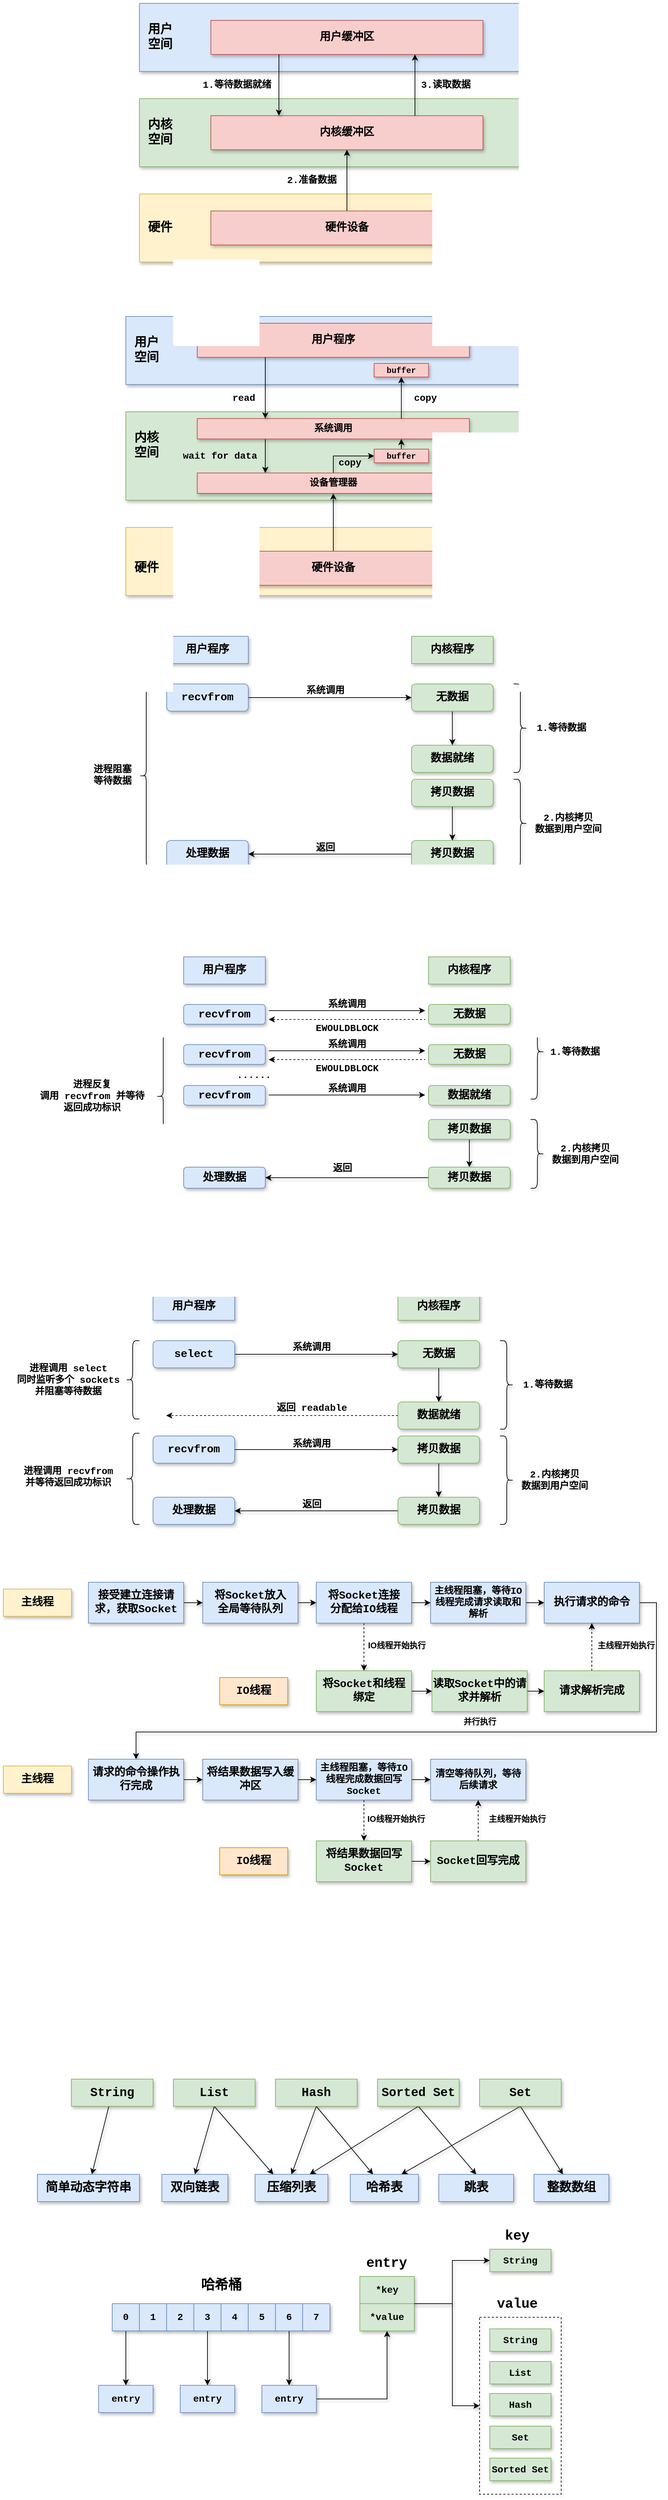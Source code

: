 <mxfile version="22.1.18" type="github">
  <diagram name="第 1 页" id="cC_8CLEbr-v7J0dyYEAU">
    <mxGraphModel dx="1377" dy="573" grid="0" gridSize="10" guides="1" tooltips="1" connect="1" arrows="1" fold="1" page="0" pageScale="1" pageWidth="827" pageHeight="1169" math="0" shadow="0">
      <root>
        <mxCell id="0" />
        <mxCell id="1" parent="0" />
        <mxCell id="FFRNcHuyyLGbUG3Nj3Gt-38" value="&lt;b&gt;&lt;font style=&quot;font-size: 14px;&quot; face=&quot;Courier New&quot;&gt;*key&lt;/font&gt;&lt;/b&gt;" style="rounded=0;whiteSpace=wrap;html=1;fillColor=#d5e8d4;strokeColor=#82b366;shadow=1;" vertex="1" parent="1">
          <mxGeometry x="374" y="3390" width="80" height="40" as="geometry" />
        </mxCell>
        <mxCell id="Dbk5JtiBEJD0yRrXssco-1" value="" style="rounded=0;whiteSpace=wrap;html=1;fillColor=#dae8fc;strokeColor=#6c8ebf;shadow=1;" parent="1" vertex="1">
          <mxGeometry x="50" y="50" width="610" height="100" as="geometry" />
        </mxCell>
        <mxCell id="Dbk5JtiBEJD0yRrXssco-2" value="&lt;b&gt;&lt;font style=&quot;font-size: 18px;&quot; face=&quot;Courier New&quot;&gt;用户&lt;br&gt;空间&lt;/font&gt;&lt;/b&gt;" style="text;html=1;align=center;verticalAlign=middle;resizable=0;points=[];autosize=1;strokeColor=none;fillColor=none;shadow=1;" parent="1" vertex="1">
          <mxGeometry x="50" y="70" width="60" height="60" as="geometry" />
        </mxCell>
        <mxCell id="Dbk5JtiBEJD0yRrXssco-3" value="&lt;b&gt;&lt;font style=&quot;font-size: 16px;&quot; face=&quot;Courier New&quot;&gt;用户缓冲区&lt;/font&gt;&lt;/b&gt;" style="rounded=0;whiteSpace=wrap;html=1;fillColor=#f8cecc;strokeColor=#b85450;shadow=1;" parent="1" vertex="1">
          <mxGeometry x="155" y="75" width="400" height="50" as="geometry" />
        </mxCell>
        <mxCell id="Dbk5JtiBEJD0yRrXssco-4" value="" style="rounded=0;whiteSpace=wrap;html=1;fillColor=#d5e8d4;strokeColor=#82b366;shadow=1;" parent="1" vertex="1">
          <mxGeometry x="50" y="190" width="610" height="100" as="geometry" />
        </mxCell>
        <mxCell id="Dbk5JtiBEJD0yRrXssco-5" value="&lt;b&gt;&lt;font style=&quot;font-size: 18px;&quot; face=&quot;Courier New&quot;&gt;内核&lt;br&gt;空间&lt;/font&gt;&lt;/b&gt;" style="text;html=1;align=center;verticalAlign=middle;resizable=0;points=[];autosize=1;strokeColor=none;fillColor=none;shadow=1;" parent="1" vertex="1">
          <mxGeometry x="50" y="210" width="60" height="60" as="geometry" />
        </mxCell>
        <mxCell id="Dbk5JtiBEJD0yRrXssco-6" value="&lt;b&gt;&lt;font style=&quot;font-size: 16px;&quot; face=&quot;Courier New&quot;&gt;内核缓冲区&lt;/font&gt;&lt;/b&gt;" style="rounded=0;whiteSpace=wrap;html=1;fillColor=#f8cecc;strokeColor=#b85450;shadow=1;" parent="1" vertex="1">
          <mxGeometry x="155" y="215" width="400" height="50" as="geometry" />
        </mxCell>
        <mxCell id="Dbk5JtiBEJD0yRrXssco-8" value="" style="rounded=0;whiteSpace=wrap;html=1;fillColor=#fff2cc;strokeColor=#d6b656;shadow=1;" parent="1" vertex="1">
          <mxGeometry x="50" y="330" width="610" height="100" as="geometry" />
        </mxCell>
        <mxCell id="Dbk5JtiBEJD0yRrXssco-9" value="&lt;font face=&quot;Courier New&quot;&gt;&lt;span style=&quot;font-size: 18px;&quot;&gt;&lt;b&gt;硬件&lt;/b&gt;&lt;/span&gt;&lt;/font&gt;" style="text;html=1;align=center;verticalAlign=middle;resizable=0;points=[];autosize=1;strokeColor=none;fillColor=none;shadow=1;" parent="1" vertex="1">
          <mxGeometry x="50" y="360" width="60" height="40" as="geometry" />
        </mxCell>
        <mxCell id="Dbk5JtiBEJD0yRrXssco-15" style="edgeStyle=orthogonalEdgeStyle;rounded=0;orthogonalLoop=1;jettySize=auto;html=1;entryX=0.5;entryY=1;entryDx=0;entryDy=0;shadow=1;" parent="1" source="Dbk5JtiBEJD0yRrXssco-10" target="Dbk5JtiBEJD0yRrXssco-6" edge="1">
          <mxGeometry relative="1" as="geometry" />
        </mxCell>
        <mxCell id="Dbk5JtiBEJD0yRrXssco-10" value="&lt;font face=&quot;Courier New&quot;&gt;&lt;span style=&quot;font-size: 16px;&quot;&gt;&lt;b&gt;硬件设备&lt;/b&gt;&lt;/span&gt;&lt;/font&gt;" style="rounded=0;whiteSpace=wrap;html=1;fillColor=#f8cecc;strokeColor=#b85450;shadow=1;" parent="1" vertex="1">
          <mxGeometry x="155" y="355" width="400" height="50" as="geometry" />
        </mxCell>
        <mxCell id="Dbk5JtiBEJD0yRrXssco-13" value="" style="endArrow=classic;html=1;rounded=0;exitX=0.25;exitY=1;exitDx=0;exitDy=0;entryX=0.25;entryY=0;entryDx=0;entryDy=0;shadow=1;" parent="1" source="Dbk5JtiBEJD0yRrXssco-3" target="Dbk5JtiBEJD0yRrXssco-6" edge="1">
          <mxGeometry width="50" height="50" relative="1" as="geometry">
            <mxPoint x="390" y="320" as="sourcePoint" />
            <mxPoint x="440" y="270" as="targetPoint" />
          </mxGeometry>
        </mxCell>
        <mxCell id="Dbk5JtiBEJD0yRrXssco-14" value="&lt;font size=&quot;1&quot; face=&quot;Courier New&quot;&gt;&lt;b style=&quot;font-size: 14px;&quot;&gt;1.等待数据就绪&lt;/b&gt;&lt;/font&gt;" style="text;html=1;align=center;verticalAlign=middle;resizable=0;points=[];autosize=1;strokeColor=none;fillColor=none;shadow=1;" parent="1" vertex="1">
          <mxGeometry x="133" y="155" width="120" height="30" as="geometry" />
        </mxCell>
        <mxCell id="Dbk5JtiBEJD0yRrXssco-16" value="&lt;font size=&quot;1&quot; face=&quot;Courier New&quot;&gt;&lt;b style=&quot;font-size: 14px;&quot;&gt;2.准备数据&lt;/b&gt;&lt;/font&gt;" style="text;html=1;align=center;verticalAlign=middle;resizable=0;points=[];autosize=1;strokeColor=none;fillColor=none;shadow=1;" parent="1" vertex="1">
          <mxGeometry x="253" y="295" width="100" height="30" as="geometry" />
        </mxCell>
        <mxCell id="Dbk5JtiBEJD0yRrXssco-17" value="" style="endArrow=classic;html=1;rounded=0;exitX=0.75;exitY=0;exitDx=0;exitDy=0;entryX=0.75;entryY=1;entryDx=0;entryDy=0;shadow=1;" parent="1" source="Dbk5JtiBEJD0yRrXssco-6" target="Dbk5JtiBEJD0yRrXssco-3" edge="1">
          <mxGeometry width="50" height="50" relative="1" as="geometry">
            <mxPoint x="390" y="320" as="sourcePoint" />
            <mxPoint x="440" y="270" as="targetPoint" />
          </mxGeometry>
        </mxCell>
        <mxCell id="Dbk5JtiBEJD0yRrXssco-18" value="&lt;font size=&quot;1&quot; face=&quot;Courier New&quot;&gt;&lt;b style=&quot;font-size: 14px;&quot;&gt;3.读取数据&lt;/b&gt;&lt;/font&gt;" style="text;html=1;align=center;verticalAlign=middle;resizable=0;points=[];autosize=1;strokeColor=none;fillColor=none;shadow=1;" parent="1" vertex="1">
          <mxGeometry x="450" y="155" width="100" height="30" as="geometry" />
        </mxCell>
        <mxCell id="Dbk5JtiBEJD0yRrXssco-19" value="" style="rounded=0;whiteSpace=wrap;html=1;fillColor=#dae8fc;strokeColor=#6c8ebf;shadow=1;" parent="1" vertex="1">
          <mxGeometry x="30" y="510" width="610" height="100" as="geometry" />
        </mxCell>
        <mxCell id="Dbk5JtiBEJD0yRrXssco-20" value="&lt;b&gt;&lt;font style=&quot;font-size: 18px;&quot; face=&quot;Courier New&quot;&gt;用户&lt;br&gt;空间&lt;/font&gt;&lt;/b&gt;" style="text;html=1;align=center;verticalAlign=middle;resizable=0;points=[];autosize=1;strokeColor=none;fillColor=none;shadow=1;" parent="1" vertex="1">
          <mxGeometry x="30" y="530" width="60" height="60" as="geometry" />
        </mxCell>
        <mxCell id="Dbk5JtiBEJD0yRrXssco-21" value="&lt;font face=&quot;Courier New&quot;&gt;&lt;span style=&quot;font-size: 16px;&quot;&gt;&lt;b&gt;用户程序&lt;/b&gt;&lt;/span&gt;&lt;/font&gt;" style="rounded=0;whiteSpace=wrap;html=1;fillColor=#f8cecc;strokeColor=#b85450;shadow=1;" parent="1" vertex="1">
          <mxGeometry x="135" y="520" width="400" height="50" as="geometry" />
        </mxCell>
        <mxCell id="Dbk5JtiBEJD0yRrXssco-22" value="" style="rounded=0;whiteSpace=wrap;html=1;fillColor=#d5e8d4;strokeColor=#82b366;shadow=1;" parent="1" vertex="1">
          <mxGeometry x="30" y="650" width="610" height="130" as="geometry" />
        </mxCell>
        <mxCell id="Dbk5JtiBEJD0yRrXssco-23" value="&lt;b&gt;&lt;font style=&quot;font-size: 18px;&quot; face=&quot;Courier New&quot;&gt;内核&lt;br&gt;空间&lt;/font&gt;&lt;/b&gt;" style="text;html=1;align=center;verticalAlign=middle;resizable=0;points=[];autosize=1;strokeColor=none;fillColor=none;shadow=1;" parent="1" vertex="1">
          <mxGeometry x="30" y="670" width="60" height="60" as="geometry" />
        </mxCell>
        <mxCell id="Dbk5JtiBEJD0yRrXssco-42" style="edgeStyle=orthogonalEdgeStyle;rounded=0;orthogonalLoop=1;jettySize=auto;html=1;exitX=0.25;exitY=1;exitDx=0;exitDy=0;entryX=0.25;entryY=0;entryDx=0;entryDy=0;shadow=1;" parent="1" source="Dbk5JtiBEJD0yRrXssco-24" target="Dbk5JtiBEJD0yRrXssco-35" edge="1">
          <mxGeometry relative="1" as="geometry" />
        </mxCell>
        <mxCell id="Dbk5JtiBEJD0yRrXssco-24" value="&lt;p style=&quot;line-height: 100%;&quot;&gt;&lt;font size=&quot;1&quot; face=&quot;Courier New&quot;&gt;&lt;b style=&quot;font-size: 14px;&quot;&gt;系统调用&lt;/b&gt;&lt;/font&gt;&lt;/p&gt;" style="rounded=0;whiteSpace=wrap;html=1;fillColor=#f8cecc;strokeColor=#b85450;shadow=1;align=center;" parent="1" vertex="1">
          <mxGeometry x="135" y="660" width="400" height="30" as="geometry" />
        </mxCell>
        <mxCell id="Dbk5JtiBEJD0yRrXssco-25" value="" style="rounded=0;whiteSpace=wrap;html=1;fillColor=#fff2cc;strokeColor=#d6b656;shadow=1;" parent="1" vertex="1">
          <mxGeometry x="30" y="820" width="610" height="100" as="geometry" />
        </mxCell>
        <mxCell id="Dbk5JtiBEJD0yRrXssco-26" value="&lt;font face=&quot;Courier New&quot;&gt;&lt;span style=&quot;font-size: 18px;&quot;&gt;&lt;b&gt;硬件&lt;/b&gt;&lt;/span&gt;&lt;/font&gt;" style="text;html=1;align=center;verticalAlign=middle;resizable=0;points=[];autosize=1;strokeColor=none;fillColor=none;shadow=1;" parent="1" vertex="1">
          <mxGeometry x="30" y="860" width="60" height="40" as="geometry" />
        </mxCell>
        <mxCell id="Dbk5JtiBEJD0yRrXssco-44" style="edgeStyle=orthogonalEdgeStyle;rounded=0;orthogonalLoop=1;jettySize=auto;html=1;entryX=0.5;entryY=1;entryDx=0;entryDy=0;shadow=1;" parent="1" source="Dbk5JtiBEJD0yRrXssco-28" target="Dbk5JtiBEJD0yRrXssco-35" edge="1">
          <mxGeometry relative="1" as="geometry" />
        </mxCell>
        <mxCell id="Dbk5JtiBEJD0yRrXssco-28" value="&lt;font face=&quot;Courier New&quot;&gt;&lt;span style=&quot;font-size: 16px;&quot;&gt;&lt;b&gt;硬件设备&lt;/b&gt;&lt;/span&gt;&lt;/font&gt;" style="rounded=0;whiteSpace=wrap;html=1;fillColor=#f8cecc;strokeColor=#b85450;shadow=1;" parent="1" vertex="1">
          <mxGeometry x="135" y="855" width="400" height="50" as="geometry" />
        </mxCell>
        <mxCell id="Dbk5JtiBEJD0yRrXssco-29" value="" style="endArrow=classic;html=1;rounded=0;exitX=0.25;exitY=1;exitDx=0;exitDy=0;entryX=0.25;entryY=0;entryDx=0;entryDy=0;shadow=1;" parent="1" source="Dbk5JtiBEJD0yRrXssco-21" target="Dbk5JtiBEJD0yRrXssco-24" edge="1">
          <mxGeometry width="50" height="50" relative="1" as="geometry">
            <mxPoint x="370" y="780" as="sourcePoint" />
            <mxPoint x="420" y="730" as="targetPoint" />
          </mxGeometry>
        </mxCell>
        <mxCell id="Dbk5JtiBEJD0yRrXssco-30" value="&lt;font face=&quot;Courier New&quot;&gt;&lt;span style=&quot;font-size: 14px;&quot;&gt;&lt;b&gt;read&lt;/b&gt;&lt;/span&gt;&lt;/font&gt;" style="text;html=1;align=center;verticalAlign=middle;resizable=0;points=[];autosize=1;strokeColor=none;fillColor=none;shadow=1;" parent="1" vertex="1">
          <mxGeometry x="173" y="615" width="60" height="30" as="geometry" />
        </mxCell>
        <mxCell id="Dbk5JtiBEJD0yRrXssco-32" value="" style="endArrow=classic;html=1;rounded=0;exitX=0.75;exitY=0;exitDx=0;exitDy=0;shadow=1;entryX=0.5;entryY=1;entryDx=0;entryDy=0;" parent="1" source="Dbk5JtiBEJD0yRrXssco-24" target="Dbk5JtiBEJD0yRrXssco-34" edge="1">
          <mxGeometry width="50" height="50" relative="1" as="geometry">
            <mxPoint x="370" y="780" as="sourcePoint" />
            <mxPoint x="435" y="600" as="targetPoint" />
          </mxGeometry>
        </mxCell>
        <mxCell id="Dbk5JtiBEJD0yRrXssco-33" value="&lt;font size=&quot;1&quot; face=&quot;Courier New&quot;&gt;&lt;b style=&quot;font-size: 14px;&quot;&gt;copy&lt;/b&gt;&lt;/font&gt;" style="text;html=1;align=center;verticalAlign=middle;resizable=0;points=[];autosize=1;strokeColor=none;fillColor=none;shadow=1;" parent="1" vertex="1">
          <mxGeometry x="440" y="615" width="60" height="30" as="geometry" />
        </mxCell>
        <mxCell id="Dbk5JtiBEJD0yRrXssco-34" value="&lt;b&gt;&lt;font face=&quot;Courier New&quot;&gt;buffer&lt;/font&gt;&lt;/b&gt;" style="rounded=0;whiteSpace=wrap;html=1;fillColor=#f8cecc;strokeColor=#b85450;shadow=1;" parent="1" vertex="1">
          <mxGeometry x="395" y="579" width="80" height="20" as="geometry" />
        </mxCell>
        <mxCell id="Dbk5JtiBEJD0yRrXssco-37" style="edgeStyle=orthogonalEdgeStyle;rounded=0;orthogonalLoop=1;jettySize=auto;html=1;entryX=0;entryY=0.5;entryDx=0;entryDy=0;shadow=1;" parent="1" source="Dbk5JtiBEJD0yRrXssco-35" target="Dbk5JtiBEJD0yRrXssco-36" edge="1">
          <mxGeometry relative="1" as="geometry" />
        </mxCell>
        <mxCell id="Dbk5JtiBEJD0yRrXssco-35" value="&lt;p style=&quot;line-height: 100%;&quot;&gt;&lt;font face=&quot;Courier New&quot;&gt;&lt;span style=&quot;font-size: 14px;&quot;&gt;&lt;b&gt;设备管理器&lt;/b&gt;&lt;/span&gt;&lt;/font&gt;&lt;/p&gt;" style="rounded=0;whiteSpace=wrap;html=1;fillColor=#f8cecc;strokeColor=#b85450;shadow=1;align=center;" parent="1" vertex="1">
          <mxGeometry x="135" y="740" width="400" height="30" as="geometry" />
        </mxCell>
        <mxCell id="Dbk5JtiBEJD0yRrXssco-41" style="edgeStyle=orthogonalEdgeStyle;rounded=0;orthogonalLoop=1;jettySize=auto;html=1;entryX=0.75;entryY=1;entryDx=0;entryDy=0;shadow=1;" parent="1" source="Dbk5JtiBEJD0yRrXssco-36" target="Dbk5JtiBEJD0yRrXssco-24" edge="1">
          <mxGeometry relative="1" as="geometry">
            <Array as="points">
              <mxPoint x="440" y="710" />
              <mxPoint x="440" y="710" />
            </Array>
          </mxGeometry>
        </mxCell>
        <mxCell id="Dbk5JtiBEJD0yRrXssco-36" value="&lt;b&gt;&lt;font face=&quot;Courier New&quot;&gt;buffer&lt;/font&gt;&lt;/b&gt;" style="rounded=0;whiteSpace=wrap;html=1;fillColor=#f8cecc;strokeColor=#b85450;shadow=1;" parent="1" vertex="1">
          <mxGeometry x="395" y="705" width="80" height="20" as="geometry" />
        </mxCell>
        <mxCell id="Dbk5JtiBEJD0yRrXssco-38" value="&lt;font size=&quot;1&quot; face=&quot;Courier New&quot;&gt;&lt;b style=&quot;font-size: 14px;&quot;&gt;copy&lt;/b&gt;&lt;/font&gt;" style="text;html=1;align=center;verticalAlign=middle;resizable=0;points=[];autosize=1;strokeColor=none;fillColor=none;shadow=1;" parent="1" vertex="1">
          <mxGeometry x="329" y="710" width="60" height="30" as="geometry" />
        </mxCell>
        <mxCell id="Dbk5JtiBEJD0yRrXssco-43" value="&lt;font face=&quot;Courier New&quot;&gt;&lt;span style=&quot;font-size: 14px;&quot;&gt;&lt;b&gt;wait for data&lt;/b&gt;&lt;/span&gt;&lt;/font&gt;" style="text;html=1;align=center;verticalAlign=middle;resizable=0;points=[];autosize=1;strokeColor=none;fillColor=none;shadow=1;" parent="1" vertex="1">
          <mxGeometry x="103" y="700" width="130" height="30" as="geometry" />
        </mxCell>
        <mxCell id="Dbk5JtiBEJD0yRrXssco-46" value="&lt;b&gt;&lt;font style=&quot;font-size: 16px;&quot; face=&quot;Courier New&quot;&gt;用户程序&lt;/font&gt;&lt;/b&gt;" style="rounded=0;whiteSpace=wrap;html=1;fillColor=#dae8fc;strokeColor=#6c8ebf;shadow=1;" parent="1" vertex="1">
          <mxGeometry x="90" y="980" width="120" height="40" as="geometry" />
        </mxCell>
        <mxCell id="Dbk5JtiBEJD0yRrXssco-47" value="&lt;b&gt;&lt;font style=&quot;font-size: 16px;&quot; face=&quot;Courier New&quot;&gt;内核程序&lt;/font&gt;&lt;/b&gt;" style="rounded=0;whiteSpace=wrap;html=1;fillColor=#d5e8d4;strokeColor=#82b366;shadow=1;" parent="1" vertex="1">
          <mxGeometry x="450" y="980" width="120" height="40" as="geometry" />
        </mxCell>
        <mxCell id="Dbk5JtiBEJD0yRrXssco-50" style="edgeStyle=orthogonalEdgeStyle;rounded=0;orthogonalLoop=1;jettySize=auto;html=1;shadow=1;" parent="1" source="Dbk5JtiBEJD0yRrXssco-48" target="Dbk5JtiBEJD0yRrXssco-49" edge="1">
          <mxGeometry relative="1" as="geometry" />
        </mxCell>
        <mxCell id="Dbk5JtiBEJD0yRrXssco-48" value="&lt;b&gt;&lt;font style=&quot;font-size: 16px;&quot; face=&quot;Courier New&quot;&gt;recvfrom&lt;/font&gt;&lt;/b&gt;" style="rounded=1;whiteSpace=wrap;html=1;fillColor=#dae8fc;strokeColor=#6c8ebf;shadow=1;" parent="1" vertex="1">
          <mxGeometry x="90" y="1050" width="120" height="40" as="geometry" />
        </mxCell>
        <mxCell id="Dbk5JtiBEJD0yRrXssco-53" style="edgeStyle=orthogonalEdgeStyle;rounded=0;orthogonalLoop=1;jettySize=auto;html=1;entryX=0.5;entryY=0;entryDx=0;entryDy=0;shadow=1;" parent="1" source="Dbk5JtiBEJD0yRrXssco-49" target="Dbk5JtiBEJD0yRrXssco-52" edge="1">
          <mxGeometry relative="1" as="geometry" />
        </mxCell>
        <mxCell id="Dbk5JtiBEJD0yRrXssco-49" value="&lt;b&gt;&lt;font style=&quot;font-size: 16px;&quot; face=&quot;Courier New&quot;&gt;无数据&lt;/font&gt;&lt;/b&gt;" style="rounded=1;whiteSpace=wrap;html=1;fillColor=#d5e8d4;strokeColor=#82b366;shadow=1;" parent="1" vertex="1">
          <mxGeometry x="450" y="1050" width="120" height="40" as="geometry" />
        </mxCell>
        <mxCell id="Dbk5JtiBEJD0yRrXssco-51" value="&lt;font size=&quot;1&quot; face=&quot;Courier New&quot;&gt;&lt;b style=&quot;font-size: 14px;&quot;&gt;系统调用&lt;br&gt;&lt;/b&gt;&lt;/font&gt;" style="text;html=1;align=center;verticalAlign=middle;resizable=0;points=[];autosize=1;strokeColor=none;fillColor=none;shadow=1;" parent="1" vertex="1">
          <mxGeometry x="283" y="1045" width="80" height="30" as="geometry" />
        </mxCell>
        <mxCell id="Dbk5JtiBEJD0yRrXssco-52" value="&lt;b&gt;&lt;font style=&quot;font-size: 16px;&quot; face=&quot;Courier New&quot;&gt;数据就绪&lt;/font&gt;&lt;/b&gt;" style="rounded=1;whiteSpace=wrap;html=1;fillColor=#d5e8d4;strokeColor=#82b366;shadow=1;" parent="1" vertex="1">
          <mxGeometry x="450" y="1140" width="120" height="40" as="geometry" />
        </mxCell>
        <mxCell id="Dbk5JtiBEJD0yRrXssco-54" value="" style="shape=curlyBracket;whiteSpace=wrap;html=1;rounded=1;flipH=1;labelPosition=right;verticalLabelPosition=middle;align=left;verticalAlign=middle;shadow=1;" parent="1" vertex="1">
          <mxGeometry x="600" y="1050" width="20" height="130" as="geometry" />
        </mxCell>
        <mxCell id="Dbk5JtiBEJD0yRrXssco-55" value="&lt;font size=&quot;1&quot; face=&quot;Courier New&quot;&gt;&lt;b style=&quot;font-size: 14px;&quot;&gt;1.等待数据&lt;br&gt;&lt;/b&gt;&lt;/font&gt;" style="text;html=1;align=center;verticalAlign=middle;resizable=0;points=[];autosize=1;strokeColor=none;fillColor=none;shadow=1;" parent="1" vertex="1">
          <mxGeometry x="620" y="1100" width="100" height="30" as="geometry" />
        </mxCell>
        <mxCell id="Dbk5JtiBEJD0yRrXssco-58" style="edgeStyle=orthogonalEdgeStyle;rounded=0;orthogonalLoop=1;jettySize=auto;html=1;shadow=1;" parent="1" source="Dbk5JtiBEJD0yRrXssco-56" target="Dbk5JtiBEJD0yRrXssco-57" edge="1">
          <mxGeometry relative="1" as="geometry" />
        </mxCell>
        <mxCell id="Dbk5JtiBEJD0yRrXssco-56" value="&lt;b&gt;&lt;font style=&quot;font-size: 16px;&quot; face=&quot;Courier New&quot;&gt;拷贝数据&lt;/font&gt;&lt;/b&gt;" style="rounded=1;whiteSpace=wrap;html=1;fillColor=#d5e8d4;strokeColor=#82b366;shadow=1;" parent="1" vertex="1">
          <mxGeometry x="450" y="1190" width="120" height="40" as="geometry" />
        </mxCell>
        <mxCell id="Dbk5JtiBEJD0yRrXssco-62" style="edgeStyle=orthogonalEdgeStyle;rounded=0;orthogonalLoop=1;jettySize=auto;html=1;shadow=1;" parent="1" source="Dbk5JtiBEJD0yRrXssco-57" target="Dbk5JtiBEJD0yRrXssco-61" edge="1">
          <mxGeometry relative="1" as="geometry" />
        </mxCell>
        <mxCell id="Dbk5JtiBEJD0yRrXssco-57" value="&lt;b&gt;&lt;font style=&quot;font-size: 16px;&quot; face=&quot;Courier New&quot;&gt;拷贝数据&lt;/font&gt;&lt;/b&gt;" style="rounded=1;whiteSpace=wrap;html=1;fillColor=#d5e8d4;strokeColor=#82b366;shadow=1;" parent="1" vertex="1">
          <mxGeometry x="450" y="1280" width="120" height="40" as="geometry" />
        </mxCell>
        <mxCell id="Dbk5JtiBEJD0yRrXssco-59" value="" style="shape=curlyBracket;whiteSpace=wrap;html=1;rounded=1;flipH=1;labelPosition=right;verticalLabelPosition=middle;align=left;verticalAlign=middle;shadow=1;" parent="1" vertex="1">
          <mxGeometry x="600" y="1190" width="20" height="130" as="geometry" />
        </mxCell>
        <mxCell id="Dbk5JtiBEJD0yRrXssco-60" value="&lt;font size=&quot;1&quot; face=&quot;Courier New&quot;&gt;&lt;b style=&quot;font-size: 14px;&quot;&gt;2.内核拷贝&lt;br&gt;数据到用户空间&lt;br&gt;&lt;/b&gt;&lt;/font&gt;" style="text;html=1;align=center;verticalAlign=middle;resizable=0;points=[];autosize=1;strokeColor=none;fillColor=none;shadow=1;" parent="1" vertex="1">
          <mxGeometry x="620" y="1230" width="120" height="50" as="geometry" />
        </mxCell>
        <mxCell id="Dbk5JtiBEJD0yRrXssco-61" value="&lt;b&gt;&lt;font style=&quot;font-size: 16px;&quot; face=&quot;Courier New&quot;&gt;处理数据&lt;/font&gt;&lt;/b&gt;" style="rounded=1;whiteSpace=wrap;html=1;fillColor=#dae8fc;strokeColor=#6c8ebf;shadow=1;" parent="1" vertex="1">
          <mxGeometry x="90" y="1280" width="120" height="40" as="geometry" />
        </mxCell>
        <mxCell id="Dbk5JtiBEJD0yRrXssco-63" value="&lt;font size=&quot;1&quot; face=&quot;Courier New&quot;&gt;&lt;b style=&quot;font-size: 14px;&quot;&gt;返回&lt;br&gt;&lt;/b&gt;&lt;/font&gt;" style="text;html=1;align=center;verticalAlign=middle;resizable=0;points=[];autosize=1;strokeColor=none;fillColor=none;shadow=1;" parent="1" vertex="1">
          <mxGeometry x="298" y="1276" width="50" height="30" as="geometry" />
        </mxCell>
        <mxCell id="Dbk5JtiBEJD0yRrXssco-64" value="" style="shape=curlyBracket;whiteSpace=wrap;html=1;rounded=1;labelPosition=left;verticalLabelPosition=middle;align=right;verticalAlign=middle;shadow=1;" parent="1" vertex="1">
          <mxGeometry x="50" y="1050" width="20" height="270" as="geometry" />
        </mxCell>
        <mxCell id="Dbk5JtiBEJD0yRrXssco-65" value="&lt;font size=&quot;1&quot; face=&quot;Courier New&quot;&gt;&lt;b style=&quot;font-size: 14px;&quot;&gt;进程阻塞&lt;br&gt;等待数据&lt;br&gt;&lt;/b&gt;&lt;/font&gt;" style="text;html=1;align=center;verticalAlign=middle;resizable=0;points=[];autosize=1;strokeColor=none;fillColor=none;shadow=1;" parent="1" vertex="1">
          <mxGeometry x="-30" y="1159" width="80" height="50" as="geometry" />
        </mxCell>
        <mxCell id="Dbk5JtiBEJD0yRrXssco-67" value="&lt;b&gt;&lt;font style=&quot;font-size: 16px;&quot; face=&quot;Courier New&quot;&gt;用户程序&lt;/font&gt;&lt;/b&gt;" style="rounded=0;whiteSpace=wrap;html=1;fillColor=#dae8fc;strokeColor=#6c8ebf;shadow=1;" parent="1" vertex="1">
          <mxGeometry x="115" y="1451" width="120" height="40" as="geometry" />
        </mxCell>
        <mxCell id="Dbk5JtiBEJD0yRrXssco-68" value="&lt;b&gt;&lt;font style=&quot;font-size: 16px;&quot; face=&quot;Courier New&quot;&gt;内核程序&lt;/font&gt;&lt;/b&gt;" style="rounded=0;whiteSpace=wrap;html=1;fillColor=#d5e8d4;strokeColor=#82b366;shadow=1;" parent="1" vertex="1">
          <mxGeometry x="475" y="1451" width="120" height="40" as="geometry" />
        </mxCell>
        <mxCell id="Dbk5JtiBEJD0yRrXssco-70" value="&lt;b&gt;&lt;font style=&quot;font-size: 16px;&quot; face=&quot;Courier New&quot;&gt;recvfrom&lt;/font&gt;&lt;/b&gt;" style="rounded=1;whiteSpace=wrap;html=1;fillColor=#dae8fc;strokeColor=#6c8ebf;shadow=1;" parent="1" vertex="1">
          <mxGeometry x="115" y="1521" width="120" height="29" as="geometry" />
        </mxCell>
        <mxCell id="Dbk5JtiBEJD0yRrXssco-72" value="&lt;b&gt;&lt;font style=&quot;font-size: 16px;&quot; face=&quot;Courier New&quot;&gt;无数据&lt;/font&gt;&lt;/b&gt;" style="rounded=1;whiteSpace=wrap;html=1;fillColor=#d5e8d4;strokeColor=#82b366;shadow=1;" parent="1" vertex="1">
          <mxGeometry x="475" y="1521" width="120" height="29" as="geometry" />
        </mxCell>
        <mxCell id="Dbk5JtiBEJD0yRrXssco-73" value="&lt;font size=&quot;1&quot; face=&quot;Courier New&quot;&gt;&lt;b style=&quot;font-size: 14px;&quot;&gt;系统调用&lt;br&gt;&lt;/b&gt;&lt;/font&gt;" style="text;html=1;align=center;verticalAlign=middle;resizable=0;points=[];autosize=1;strokeColor=none;fillColor=none;shadow=1;" parent="1" vertex="1">
          <mxGeometry x="315" y="1506" width="80" height="30" as="geometry" />
        </mxCell>
        <mxCell id="Dbk5JtiBEJD0yRrXssco-74" value="&lt;b&gt;&lt;font style=&quot;font-size: 16px;&quot; face=&quot;Courier New&quot;&gt;数据就绪&lt;/font&gt;&lt;/b&gt;" style="rounded=1;whiteSpace=wrap;html=1;fillColor=#d5e8d4;strokeColor=#82b366;shadow=1;" parent="1" vertex="1">
          <mxGeometry x="475" y="1640" width="120" height="29" as="geometry" />
        </mxCell>
        <mxCell id="Dbk5JtiBEJD0yRrXssco-75" value="" style="shape=curlyBracket;whiteSpace=wrap;html=1;rounded=1;flipH=1;labelPosition=right;verticalLabelPosition=middle;align=left;verticalAlign=middle;shadow=1;" parent="1" vertex="1">
          <mxGeometry x="625" y="1521" width="20" height="139" as="geometry" />
        </mxCell>
        <mxCell id="Dbk5JtiBEJD0yRrXssco-76" value="&lt;font size=&quot;1&quot; face=&quot;Courier New&quot;&gt;&lt;b style=&quot;font-size: 14px;&quot;&gt;1.等待数据&lt;br&gt;&lt;/b&gt;&lt;/font&gt;" style="text;html=1;align=center;verticalAlign=middle;resizable=0;points=[];autosize=1;strokeColor=none;fillColor=none;shadow=1;" parent="1" vertex="1">
          <mxGeometry x="640" y="1575.5" width="100" height="30" as="geometry" />
        </mxCell>
        <mxCell id="Dbk5JtiBEJD0yRrXssco-77" style="edgeStyle=orthogonalEdgeStyle;rounded=0;orthogonalLoop=1;jettySize=auto;html=1;shadow=1;" parent="1" source="Dbk5JtiBEJD0yRrXssco-78" target="Dbk5JtiBEJD0yRrXssco-80" edge="1">
          <mxGeometry relative="1" as="geometry" />
        </mxCell>
        <mxCell id="Dbk5JtiBEJD0yRrXssco-78" value="&lt;b&gt;&lt;font style=&quot;font-size: 16px;&quot; face=&quot;Courier New&quot;&gt;拷贝数据&lt;/font&gt;&lt;/b&gt;" style="rounded=1;whiteSpace=wrap;html=1;fillColor=#d5e8d4;strokeColor=#82b366;shadow=1;" parent="1" vertex="1">
          <mxGeometry x="475" y="1690" width="120" height="29" as="geometry" />
        </mxCell>
        <mxCell id="Dbk5JtiBEJD0yRrXssco-79" style="edgeStyle=orthogonalEdgeStyle;rounded=0;orthogonalLoop=1;jettySize=auto;html=1;shadow=1;" parent="1" source="Dbk5JtiBEJD0yRrXssco-80" target="Dbk5JtiBEJD0yRrXssco-83" edge="1">
          <mxGeometry relative="1" as="geometry" />
        </mxCell>
        <mxCell id="Dbk5JtiBEJD0yRrXssco-80" value="&lt;b&gt;&lt;font style=&quot;font-size: 16px;&quot; face=&quot;Courier New&quot;&gt;拷贝数据&lt;/font&gt;&lt;/b&gt;" style="rounded=1;whiteSpace=wrap;html=1;fillColor=#d5e8d4;strokeColor=#82b366;shadow=1;" parent="1" vertex="1">
          <mxGeometry x="475" y="1760" width="120" height="31" as="geometry" />
        </mxCell>
        <mxCell id="Dbk5JtiBEJD0yRrXssco-81" value="" style="shape=curlyBracket;whiteSpace=wrap;html=1;rounded=1;flipH=1;labelPosition=right;verticalLabelPosition=middle;align=left;verticalAlign=middle;shadow=1;" parent="1" vertex="1">
          <mxGeometry x="625" y="1690" width="20" height="101" as="geometry" />
        </mxCell>
        <mxCell id="Dbk5JtiBEJD0yRrXssco-82" value="&lt;font size=&quot;1&quot; face=&quot;Courier New&quot;&gt;&lt;b style=&quot;font-size: 14px;&quot;&gt;2.内核拷贝&lt;br&gt;数据到用户空间&lt;br&gt;&lt;/b&gt;&lt;/font&gt;" style="text;html=1;align=center;verticalAlign=middle;resizable=0;points=[];autosize=1;strokeColor=none;fillColor=none;shadow=1;" parent="1" vertex="1">
          <mxGeometry x="645" y="1715.5" width="120" height="50" as="geometry" />
        </mxCell>
        <mxCell id="Dbk5JtiBEJD0yRrXssco-83" value="&lt;b&gt;&lt;font style=&quot;font-size: 16px;&quot; face=&quot;Courier New&quot;&gt;处理数据&lt;/font&gt;&lt;/b&gt;" style="rounded=1;whiteSpace=wrap;html=1;fillColor=#dae8fc;strokeColor=#6c8ebf;shadow=1;" parent="1" vertex="1">
          <mxGeometry x="115" y="1760" width="120" height="31" as="geometry" />
        </mxCell>
        <mxCell id="Dbk5JtiBEJD0yRrXssco-84" value="&lt;font size=&quot;1&quot; face=&quot;Courier New&quot;&gt;&lt;b style=&quot;font-size: 14px;&quot;&gt;返回&lt;br&gt;&lt;/b&gt;&lt;/font&gt;" style="text;html=1;align=center;verticalAlign=middle;resizable=0;points=[];autosize=1;strokeColor=none;fillColor=none;shadow=1;" parent="1" vertex="1">
          <mxGeometry x="323" y="1747" width="50" height="30" as="geometry" />
        </mxCell>
        <mxCell id="Dbk5JtiBEJD0yRrXssco-85" value="" style="shape=curlyBracket;whiteSpace=wrap;html=1;rounded=1;labelPosition=left;verticalLabelPosition=middle;align=right;verticalAlign=middle;shadow=1;" parent="1" vertex="1">
          <mxGeometry x="75" y="1521" width="20" height="270" as="geometry" />
        </mxCell>
        <mxCell id="Dbk5JtiBEJD0yRrXssco-86" value="&lt;font size=&quot;1&quot; face=&quot;Courier New&quot;&gt;&lt;b style=&quot;font-size: 14px;&quot;&gt;进程反复&lt;br&gt;调用 recvfrom 并等待&lt;br&gt;返回成功标识&lt;br&gt;&lt;/b&gt;&lt;/font&gt;" style="text;html=1;align=center;verticalAlign=middle;resizable=0;points=[];autosize=1;strokeColor=none;fillColor=none;shadow=1;" parent="1" vertex="1">
          <mxGeometry x="-110" y="1626" width="180" height="60" as="geometry" />
        </mxCell>
        <mxCell id="Dbk5JtiBEJD0yRrXssco-87" value="" style="endArrow=classic;html=1;rounded=0;" parent="1" edge="1">
          <mxGeometry width="50" height="50" relative="1" as="geometry">
            <mxPoint x="240" y="1530" as="sourcePoint" />
            <mxPoint x="470" y="1530" as="targetPoint" />
          </mxGeometry>
        </mxCell>
        <mxCell id="Dbk5JtiBEJD0yRrXssco-88" value="" style="endArrow=none;html=1;rounded=0;startArrow=classic;startFill=1;endFill=0;dashed=1;" parent="1" edge="1">
          <mxGeometry width="50" height="50" relative="1" as="geometry">
            <mxPoint x="240" y="1543" as="sourcePoint" />
            <mxPoint x="470" y="1543" as="targetPoint" />
          </mxGeometry>
        </mxCell>
        <mxCell id="Dbk5JtiBEJD0yRrXssco-89" value="&lt;font size=&quot;1&quot; face=&quot;Courier New&quot;&gt;&lt;b style=&quot;font-size: 14px;&quot;&gt;EWOULDBLOCK&lt;br&gt;&lt;/b&gt;&lt;/font&gt;" style="text;html=1;align=center;verticalAlign=middle;resizable=0;points=[];autosize=1;strokeColor=none;fillColor=none;shadow=1;" parent="1" vertex="1">
          <mxGeometry x="295" y="1541" width="120" height="30" as="geometry" />
        </mxCell>
        <mxCell id="Dbk5JtiBEJD0yRrXssco-90" value="&lt;b&gt;&lt;font style=&quot;font-size: 16px;&quot; face=&quot;Courier New&quot;&gt;recvfrom&lt;/font&gt;&lt;/b&gt;" style="rounded=1;whiteSpace=wrap;html=1;fillColor=#dae8fc;strokeColor=#6c8ebf;shadow=1;" parent="1" vertex="1">
          <mxGeometry x="115" y="1580" width="120" height="29" as="geometry" />
        </mxCell>
        <mxCell id="Dbk5JtiBEJD0yRrXssco-91" value="&lt;b&gt;&lt;font style=&quot;font-size: 16px;&quot; face=&quot;Courier New&quot;&gt;无数据&lt;/font&gt;&lt;/b&gt;" style="rounded=1;whiteSpace=wrap;html=1;fillColor=#d5e8d4;strokeColor=#82b366;shadow=1;" parent="1" vertex="1">
          <mxGeometry x="475" y="1580" width="120" height="29" as="geometry" />
        </mxCell>
        <mxCell id="Dbk5JtiBEJD0yRrXssco-92" value="&lt;font size=&quot;1&quot; face=&quot;Courier New&quot;&gt;&lt;b style=&quot;font-size: 14px;&quot;&gt;系统调用&lt;br&gt;&lt;/b&gt;&lt;/font&gt;" style="text;html=1;align=center;verticalAlign=middle;resizable=0;points=[];autosize=1;strokeColor=none;fillColor=none;shadow=1;" parent="1" vertex="1">
          <mxGeometry x="315" y="1565" width="80" height="30" as="geometry" />
        </mxCell>
        <mxCell id="Dbk5JtiBEJD0yRrXssco-93" value="" style="endArrow=classic;html=1;rounded=0;" parent="1" edge="1">
          <mxGeometry width="50" height="50" relative="1" as="geometry">
            <mxPoint x="240" y="1589" as="sourcePoint" />
            <mxPoint x="470" y="1589" as="targetPoint" />
          </mxGeometry>
        </mxCell>
        <mxCell id="Dbk5JtiBEJD0yRrXssco-94" value="" style="endArrow=none;html=1;rounded=0;startArrow=classic;startFill=1;endFill=0;dashed=1;" parent="1" edge="1">
          <mxGeometry width="50" height="50" relative="1" as="geometry">
            <mxPoint x="240" y="1602" as="sourcePoint" />
            <mxPoint x="470" y="1602" as="targetPoint" />
          </mxGeometry>
        </mxCell>
        <mxCell id="Dbk5JtiBEJD0yRrXssco-95" value="&lt;font size=&quot;1&quot; face=&quot;Courier New&quot;&gt;&lt;b style=&quot;font-size: 14px;&quot;&gt;EWOULDBLOCK&lt;br&gt;&lt;/b&gt;&lt;/font&gt;" style="text;html=1;align=center;verticalAlign=middle;resizable=0;points=[];autosize=1;strokeColor=none;fillColor=none;shadow=1;" parent="1" vertex="1">
          <mxGeometry x="295" y="1600" width="120" height="30" as="geometry" />
        </mxCell>
        <mxCell id="Dbk5JtiBEJD0yRrXssco-96" value="&lt;font size=&quot;1&quot; face=&quot;Courier New&quot;&gt;&lt;b style=&quot;font-size: 14px;&quot;&gt;......&lt;br&gt;&lt;/b&gt;&lt;/font&gt;" style="text;html=1;align=center;verticalAlign=middle;resizable=0;points=[];autosize=1;strokeColor=none;fillColor=none;shadow=1;" parent="1" vertex="1">
          <mxGeometry x="183" y="1610" width="70" height="30" as="geometry" />
        </mxCell>
        <mxCell id="Dbk5JtiBEJD0yRrXssco-97" value="&lt;b&gt;&lt;font style=&quot;font-size: 16px;&quot; face=&quot;Courier New&quot;&gt;recvfrom&lt;/font&gt;&lt;/b&gt;" style="rounded=1;whiteSpace=wrap;html=1;fillColor=#dae8fc;strokeColor=#6c8ebf;shadow=1;" parent="1" vertex="1">
          <mxGeometry x="115" y="1640" width="120" height="29" as="geometry" />
        </mxCell>
        <mxCell id="Dbk5JtiBEJD0yRrXssco-98" value="&lt;font size=&quot;1&quot; face=&quot;Courier New&quot;&gt;&lt;b style=&quot;font-size: 14px;&quot;&gt;系统调用&lt;br&gt;&lt;/b&gt;&lt;/font&gt;" style="text;html=1;align=center;verticalAlign=middle;resizable=0;points=[];autosize=1;strokeColor=none;fillColor=none;shadow=1;" parent="1" vertex="1">
          <mxGeometry x="315" y="1630" width="80" height="30" as="geometry" />
        </mxCell>
        <mxCell id="Dbk5JtiBEJD0yRrXssco-99" value="" style="endArrow=classic;html=1;rounded=0;" parent="1" edge="1">
          <mxGeometry width="50" height="50" relative="1" as="geometry">
            <mxPoint x="240" y="1654" as="sourcePoint" />
            <mxPoint x="470" y="1654" as="targetPoint" />
          </mxGeometry>
        </mxCell>
        <mxCell id="jbNMLzzg3nLdM1sr6ygW-1" value="&lt;b&gt;&lt;font style=&quot;font-size: 16px;&quot; face=&quot;Courier New&quot;&gt;用户程序&lt;/font&gt;&lt;/b&gt;" style="rounded=0;whiteSpace=wrap;html=1;fillColor=#dae8fc;strokeColor=#6c8ebf;shadow=1;" parent="1" vertex="1">
          <mxGeometry x="70" y="1945" width="120" height="40" as="geometry" />
        </mxCell>
        <mxCell id="jbNMLzzg3nLdM1sr6ygW-2" value="&lt;b&gt;&lt;font style=&quot;font-size: 16px;&quot; face=&quot;Courier New&quot;&gt;内核程序&lt;/font&gt;&lt;/b&gt;" style="rounded=0;whiteSpace=wrap;html=1;fillColor=#d5e8d4;strokeColor=#82b366;shadow=1;" parent="1" vertex="1">
          <mxGeometry x="430" y="1945" width="120" height="40" as="geometry" />
        </mxCell>
        <mxCell id="jbNMLzzg3nLdM1sr6ygW-3" style="edgeStyle=orthogonalEdgeStyle;rounded=0;orthogonalLoop=1;jettySize=auto;html=1;shadow=1;" parent="1" source="jbNMLzzg3nLdM1sr6ygW-4" target="jbNMLzzg3nLdM1sr6ygW-6" edge="1">
          <mxGeometry relative="1" as="geometry" />
        </mxCell>
        <mxCell id="jbNMLzzg3nLdM1sr6ygW-4" value="&lt;b&gt;&lt;font style=&quot;font-size: 16px;&quot; face=&quot;Courier New&quot;&gt;select&lt;/font&gt;&lt;/b&gt;" style="rounded=1;whiteSpace=wrap;html=1;fillColor=#dae8fc;strokeColor=#6c8ebf;shadow=1;" parent="1" vertex="1">
          <mxGeometry x="70" y="2015" width="120" height="40" as="geometry" />
        </mxCell>
        <mxCell id="jbNMLzzg3nLdM1sr6ygW-5" style="edgeStyle=orthogonalEdgeStyle;rounded=0;orthogonalLoop=1;jettySize=auto;html=1;entryX=0.5;entryY=0;entryDx=0;entryDy=0;shadow=1;" parent="1" source="jbNMLzzg3nLdM1sr6ygW-6" target="jbNMLzzg3nLdM1sr6ygW-8" edge="1">
          <mxGeometry relative="1" as="geometry" />
        </mxCell>
        <mxCell id="jbNMLzzg3nLdM1sr6ygW-6" value="&lt;b&gt;&lt;font style=&quot;font-size: 16px;&quot; face=&quot;Courier New&quot;&gt;无数据&lt;/font&gt;&lt;/b&gt;" style="rounded=1;whiteSpace=wrap;html=1;fillColor=#d5e8d4;strokeColor=#82b366;shadow=1;" parent="1" vertex="1">
          <mxGeometry x="430" y="2015" width="120" height="40" as="geometry" />
        </mxCell>
        <mxCell id="jbNMLzzg3nLdM1sr6ygW-7" value="&lt;font size=&quot;1&quot; face=&quot;Courier New&quot;&gt;&lt;b style=&quot;font-size: 14px;&quot;&gt;系统调用&lt;br&gt;&lt;/b&gt;&lt;/font&gt;" style="text;html=1;align=center;verticalAlign=middle;resizable=0;points=[];autosize=1;strokeColor=none;fillColor=none;shadow=1;" parent="1" vertex="1">
          <mxGeometry x="263" y="2010" width="80" height="30" as="geometry" />
        </mxCell>
        <mxCell id="jbNMLzzg3nLdM1sr6ygW-21" style="edgeStyle=orthogonalEdgeStyle;rounded=0;orthogonalLoop=1;jettySize=auto;html=1;dashed=1;" parent="1" source="jbNMLzzg3nLdM1sr6ygW-8" edge="1">
          <mxGeometry relative="1" as="geometry">
            <mxPoint x="89.286" y="2125" as="targetPoint" />
          </mxGeometry>
        </mxCell>
        <mxCell id="jbNMLzzg3nLdM1sr6ygW-8" value="&lt;b&gt;&lt;font style=&quot;font-size: 16px;&quot; face=&quot;Courier New&quot;&gt;数据就绪&lt;/font&gt;&lt;/b&gt;" style="rounded=1;whiteSpace=wrap;html=1;fillColor=#d5e8d4;strokeColor=#82b366;shadow=1;" parent="1" vertex="1">
          <mxGeometry x="430" y="2105" width="120" height="40" as="geometry" />
        </mxCell>
        <mxCell id="jbNMLzzg3nLdM1sr6ygW-9" value="" style="shape=curlyBracket;whiteSpace=wrap;html=1;rounded=1;flipH=1;labelPosition=right;verticalLabelPosition=middle;align=left;verticalAlign=middle;shadow=1;" parent="1" vertex="1">
          <mxGeometry x="580" y="2015" width="20" height="130" as="geometry" />
        </mxCell>
        <mxCell id="jbNMLzzg3nLdM1sr6ygW-10" value="&lt;font size=&quot;1&quot; face=&quot;Courier New&quot;&gt;&lt;b style=&quot;font-size: 14px;&quot;&gt;1.等待数据&lt;br&gt;&lt;/b&gt;&lt;/font&gt;" style="text;html=1;align=center;verticalAlign=middle;resizable=0;points=[];autosize=1;strokeColor=none;fillColor=none;shadow=1;" parent="1" vertex="1">
          <mxGeometry x="600" y="2065" width="100" height="30" as="geometry" />
        </mxCell>
        <mxCell id="jbNMLzzg3nLdM1sr6ygW-11" style="edgeStyle=orthogonalEdgeStyle;rounded=0;orthogonalLoop=1;jettySize=auto;html=1;shadow=1;" parent="1" source="jbNMLzzg3nLdM1sr6ygW-12" target="jbNMLzzg3nLdM1sr6ygW-14" edge="1">
          <mxGeometry relative="1" as="geometry" />
        </mxCell>
        <mxCell id="jbNMLzzg3nLdM1sr6ygW-12" value="&lt;b&gt;&lt;font style=&quot;font-size: 16px;&quot; face=&quot;Courier New&quot;&gt;拷贝数据&lt;/font&gt;&lt;/b&gt;" style="rounded=1;whiteSpace=wrap;html=1;fillColor=#d5e8d4;strokeColor=#82b366;shadow=1;" parent="1" vertex="1">
          <mxGeometry x="430" y="2155" width="120" height="40" as="geometry" />
        </mxCell>
        <mxCell id="jbNMLzzg3nLdM1sr6ygW-13" style="edgeStyle=orthogonalEdgeStyle;rounded=0;orthogonalLoop=1;jettySize=auto;html=1;shadow=1;" parent="1" source="jbNMLzzg3nLdM1sr6ygW-14" target="jbNMLzzg3nLdM1sr6ygW-17" edge="1">
          <mxGeometry relative="1" as="geometry" />
        </mxCell>
        <mxCell id="jbNMLzzg3nLdM1sr6ygW-14" value="&lt;b&gt;&lt;font style=&quot;font-size: 16px;&quot; face=&quot;Courier New&quot;&gt;拷贝数据&lt;/font&gt;&lt;/b&gt;" style="rounded=1;whiteSpace=wrap;html=1;fillColor=#d5e8d4;strokeColor=#82b366;shadow=1;" parent="1" vertex="1">
          <mxGeometry x="430" y="2245" width="120" height="40" as="geometry" />
        </mxCell>
        <mxCell id="jbNMLzzg3nLdM1sr6ygW-15" value="" style="shape=curlyBracket;whiteSpace=wrap;html=1;rounded=1;flipH=1;labelPosition=right;verticalLabelPosition=middle;align=left;verticalAlign=middle;shadow=1;" parent="1" vertex="1">
          <mxGeometry x="580" y="2155" width="20" height="130" as="geometry" />
        </mxCell>
        <mxCell id="jbNMLzzg3nLdM1sr6ygW-16" value="&lt;font size=&quot;1&quot; face=&quot;Courier New&quot;&gt;&lt;b style=&quot;font-size: 14px;&quot;&gt;2.内核拷贝&lt;br&gt;数据到用户空间&lt;br&gt;&lt;/b&gt;&lt;/font&gt;" style="text;html=1;align=center;verticalAlign=middle;resizable=0;points=[];autosize=1;strokeColor=none;fillColor=none;shadow=1;" parent="1" vertex="1">
          <mxGeometry x="600" y="2195" width="120" height="50" as="geometry" />
        </mxCell>
        <mxCell id="jbNMLzzg3nLdM1sr6ygW-17" value="&lt;b&gt;&lt;font style=&quot;font-size: 16px;&quot; face=&quot;Courier New&quot;&gt;处理数据&lt;/font&gt;&lt;/b&gt;" style="rounded=1;whiteSpace=wrap;html=1;fillColor=#dae8fc;strokeColor=#6c8ebf;shadow=1;" parent="1" vertex="1">
          <mxGeometry x="70" y="2245" width="120" height="40" as="geometry" />
        </mxCell>
        <mxCell id="jbNMLzzg3nLdM1sr6ygW-18" value="&lt;font size=&quot;1&quot; face=&quot;Courier New&quot;&gt;&lt;b style=&quot;font-size: 14px;&quot;&gt;返回&lt;br&gt;&lt;/b&gt;&lt;/font&gt;" style="text;html=1;align=center;verticalAlign=middle;resizable=0;points=[];autosize=1;strokeColor=none;fillColor=none;shadow=1;" parent="1" vertex="1">
          <mxGeometry x="278" y="2241" width="50" height="30" as="geometry" />
        </mxCell>
        <mxCell id="jbNMLzzg3nLdM1sr6ygW-19" value="" style="shape=curlyBracket;whiteSpace=wrap;html=1;rounded=1;labelPosition=left;verticalLabelPosition=middle;align=right;verticalAlign=middle;shadow=1;" parent="1" vertex="1">
          <mxGeometry x="30" y="2015" width="20" height="115" as="geometry" />
        </mxCell>
        <mxCell id="jbNMLzzg3nLdM1sr6ygW-20" value="&lt;font size=&quot;1&quot; face=&quot;Courier New&quot;&gt;&lt;b style=&quot;font-size: 14px;&quot;&gt;进程调用 select&lt;br&gt;同时监听多个 sockets&lt;br&gt;并阻塞等待数据&lt;br&gt;&lt;/b&gt;&lt;/font&gt;" style="text;html=1;align=center;verticalAlign=middle;resizable=0;points=[];autosize=1;strokeColor=none;fillColor=none;shadow=1;" parent="1" vertex="1">
          <mxGeometry x="-140" y="2042.5" width="170" height="60" as="geometry" />
        </mxCell>
        <mxCell id="jbNMLzzg3nLdM1sr6ygW-22" value="&lt;font size=&quot;1&quot; face=&quot;Courier New&quot;&gt;&lt;b style=&quot;font-size: 14px;&quot;&gt;返回 readable&lt;br&gt;&lt;/b&gt;&lt;/font&gt;" style="text;html=1;align=center;verticalAlign=middle;resizable=0;points=[];autosize=1;strokeColor=none;fillColor=none;shadow=1;" parent="1" vertex="1">
          <mxGeometry x="242" y="2099" width="122" height="29" as="geometry" />
        </mxCell>
        <mxCell id="jbNMLzzg3nLdM1sr6ygW-25" style="edgeStyle=orthogonalEdgeStyle;rounded=0;orthogonalLoop=1;jettySize=auto;html=1;" parent="1" source="jbNMLzzg3nLdM1sr6ygW-24" target="jbNMLzzg3nLdM1sr6ygW-12" edge="1">
          <mxGeometry relative="1" as="geometry" />
        </mxCell>
        <mxCell id="jbNMLzzg3nLdM1sr6ygW-24" value="&lt;b&gt;&lt;font style=&quot;font-size: 16px;&quot; face=&quot;Courier New&quot;&gt;recvfrom&lt;/font&gt;&lt;/b&gt;" style="rounded=1;whiteSpace=wrap;html=1;fillColor=#dae8fc;strokeColor=#6c8ebf;shadow=1;" parent="1" vertex="1">
          <mxGeometry x="70" y="2155" width="120" height="40" as="geometry" />
        </mxCell>
        <mxCell id="jbNMLzzg3nLdM1sr6ygW-26" value="&lt;font size=&quot;1&quot; face=&quot;Courier New&quot;&gt;&lt;b style=&quot;font-size: 14px;&quot;&gt;系统调用&lt;br&gt;&lt;/b&gt;&lt;/font&gt;" style="text;html=1;align=center;verticalAlign=middle;resizable=0;points=[];autosize=1;strokeColor=none;fillColor=none;shadow=1;" parent="1" vertex="1">
          <mxGeometry x="263" y="2152" width="80" height="30" as="geometry" />
        </mxCell>
        <mxCell id="jbNMLzzg3nLdM1sr6ygW-29" value="&lt;font size=&quot;1&quot; face=&quot;Courier New&quot;&gt;&lt;b style=&quot;font-size: 14px;&quot;&gt;进程调用 recvfrom &lt;br&gt;并等待返回成功标识&lt;br&gt;&lt;/b&gt;&lt;/font&gt;" style="text;html=1;align=center;verticalAlign=middle;resizable=0;points=[];autosize=1;strokeColor=none;fillColor=none;shadow=1;" parent="1" vertex="1">
          <mxGeometry x="-135" y="2190" width="160" height="50" as="geometry" />
        </mxCell>
        <mxCell id="jbNMLzzg3nLdM1sr6ygW-30" value="" style="shape=curlyBracket;whiteSpace=wrap;html=1;rounded=1;labelPosition=left;verticalLabelPosition=middle;align=right;verticalAlign=middle;shadow=1;" parent="1" vertex="1">
          <mxGeometry x="30" y="2151" width="20" height="134" as="geometry" />
        </mxCell>
        <mxCell id="4huaOZ0fpifJadDsxJED-1" value="&lt;b&gt;&lt;font style=&quot;font-size: 16px;&quot; face=&quot;Courier New&quot;&gt;主线程&lt;/font&gt;&lt;/b&gt;" style="rounded=0;whiteSpace=wrap;html=1;fillColor=#fff2cc;strokeColor=#d6b656;shadow=1;" parent="1" vertex="1">
          <mxGeometry x="-150" y="2380" width="100" height="40" as="geometry" />
        </mxCell>
        <mxCell id="4huaOZ0fpifJadDsxJED-9" style="edgeStyle=orthogonalEdgeStyle;rounded=0;orthogonalLoop=1;jettySize=auto;html=1;shadow=1;" parent="1" source="4huaOZ0fpifJadDsxJED-2" target="4huaOZ0fpifJadDsxJED-3" edge="1">
          <mxGeometry relative="1" as="geometry" />
        </mxCell>
        <mxCell id="4huaOZ0fpifJadDsxJED-2" value="&lt;font face=&quot;Courier New&quot;&gt;&lt;span style=&quot;font-size: 16px;&quot;&gt;&lt;b&gt;接受建立连接请求，获取Socket&lt;/b&gt;&lt;/span&gt;&lt;/font&gt;" style="rounded=0;whiteSpace=wrap;html=1;fillColor=#dae8fc;strokeColor=#6c8ebf;shadow=1;" parent="1" vertex="1">
          <mxGeometry x="-25" y="2370" width="140" height="60" as="geometry" />
        </mxCell>
        <mxCell id="4huaOZ0fpifJadDsxJED-10" style="edgeStyle=orthogonalEdgeStyle;rounded=0;orthogonalLoop=1;jettySize=auto;html=1;shadow=1;" parent="1" source="4huaOZ0fpifJadDsxJED-3" target="4huaOZ0fpifJadDsxJED-4" edge="1">
          <mxGeometry relative="1" as="geometry" />
        </mxCell>
        <mxCell id="4huaOZ0fpifJadDsxJED-3" value="&lt;font face=&quot;Courier New&quot;&gt;&lt;span style=&quot;font-size: 16px;&quot;&gt;&lt;b&gt;将Socket放入&lt;br&gt;全局等待队列&lt;/b&gt;&lt;/span&gt;&lt;/font&gt;" style="rounded=0;whiteSpace=wrap;html=1;fillColor=#dae8fc;strokeColor=#6c8ebf;shadow=1;" parent="1" vertex="1">
          <mxGeometry x="143" y="2370" width="140" height="60" as="geometry" />
        </mxCell>
        <mxCell id="4huaOZ0fpifJadDsxJED-7" style="edgeStyle=orthogonalEdgeStyle;rounded=0;orthogonalLoop=1;jettySize=auto;html=1;dashed=1;shadow=1;" parent="1" source="4huaOZ0fpifJadDsxJED-4" edge="1">
          <mxGeometry relative="1" as="geometry">
            <mxPoint x="380" y="2500" as="targetPoint" />
          </mxGeometry>
        </mxCell>
        <mxCell id="4huaOZ0fpifJadDsxJED-11" style="edgeStyle=orthogonalEdgeStyle;rounded=0;orthogonalLoop=1;jettySize=auto;html=1;shadow=1;" parent="1" source="4huaOZ0fpifJadDsxJED-4" target="4huaOZ0fpifJadDsxJED-5" edge="1">
          <mxGeometry relative="1" as="geometry" />
        </mxCell>
        <mxCell id="4huaOZ0fpifJadDsxJED-4" value="&lt;font face=&quot;Courier New&quot;&gt;&lt;span style=&quot;font-size: 16px;&quot;&gt;&lt;b&gt;将Socket连接&lt;br&gt;分配给IO线程&lt;/b&gt;&lt;/span&gt;&lt;/font&gt;" style="rounded=0;whiteSpace=wrap;html=1;fillColor=#dae8fc;strokeColor=#6c8ebf;shadow=1;" parent="1" vertex="1">
          <mxGeometry x="310" y="2370" width="140" height="60" as="geometry" />
        </mxCell>
        <mxCell id="4huaOZ0fpifJadDsxJED-12" style="edgeStyle=orthogonalEdgeStyle;rounded=0;orthogonalLoop=1;jettySize=auto;html=1;shadow=1;" parent="1" source="4huaOZ0fpifJadDsxJED-5" target="4huaOZ0fpifJadDsxJED-6" edge="1">
          <mxGeometry relative="1" as="geometry" />
        </mxCell>
        <mxCell id="4huaOZ0fpifJadDsxJED-5" value="&lt;font size=&quot;1&quot; face=&quot;Courier New&quot;&gt;&lt;b style=&quot;font-size: 14px;&quot;&gt;主线程阻塞，等待IO线程完成请求读取和解析&lt;/b&gt;&lt;/font&gt;" style="rounded=0;whiteSpace=wrap;html=1;fillColor=#dae8fc;strokeColor=#6c8ebf;shadow=1;" parent="1" vertex="1">
          <mxGeometry x="478" y="2370" width="140" height="60" as="geometry" />
        </mxCell>
        <mxCell id="4huaOZ0fpifJadDsxJED-45" style="edgeStyle=orthogonalEdgeStyle;rounded=0;orthogonalLoop=1;jettySize=auto;html=1;entryX=0.5;entryY=0;entryDx=0;entryDy=0;shadow=1;" parent="1" source="4huaOZ0fpifJadDsxJED-6" target="4huaOZ0fpifJadDsxJED-25" edge="1">
          <mxGeometry relative="1" as="geometry">
            <Array as="points">
              <mxPoint x="810" y="2400" />
              <mxPoint x="810" y="2590" />
              <mxPoint x="45" y="2590" />
            </Array>
          </mxGeometry>
        </mxCell>
        <mxCell id="4huaOZ0fpifJadDsxJED-6" value="&lt;font face=&quot;Courier New&quot;&gt;&lt;span style=&quot;font-size: 16px;&quot;&gt;&lt;b&gt;执行请求的命令&lt;/b&gt;&lt;/span&gt;&lt;/font&gt;" style="rounded=0;whiteSpace=wrap;html=1;fillColor=#dae8fc;strokeColor=#6c8ebf;shadow=1;" parent="1" vertex="1">
          <mxGeometry x="645" y="2370" width="140" height="60" as="geometry" />
        </mxCell>
        <mxCell id="4huaOZ0fpifJadDsxJED-29" style="edgeStyle=orthogonalEdgeStyle;rounded=0;orthogonalLoop=1;jettySize=auto;html=1;entryX=0;entryY=0.5;entryDx=0;entryDy=0;shadow=1;" parent="1" source="4huaOZ0fpifJadDsxJED-13" target="4huaOZ0fpifJadDsxJED-16" edge="1">
          <mxGeometry relative="1" as="geometry" />
        </mxCell>
        <mxCell id="4huaOZ0fpifJadDsxJED-13" value="&lt;font face=&quot;Courier New&quot;&gt;&lt;span style=&quot;font-size: 16px;&quot;&gt;&lt;b&gt;将Socket和线程&lt;br&gt;绑定&lt;/b&gt;&lt;/span&gt;&lt;/font&gt;" style="rounded=0;whiteSpace=wrap;html=1;fillColor=#d5e8d4;strokeColor=#82b366;shadow=1;" parent="1" vertex="1">
          <mxGeometry x="310" y="2500" width="140" height="60" as="geometry" />
        </mxCell>
        <mxCell id="4huaOZ0fpifJadDsxJED-14" value="&lt;b&gt;IO线程开始执行&lt;/b&gt;" style="text;html=1;align=center;verticalAlign=middle;resizable=0;points=[];autosize=1;strokeColor=none;fillColor=none;shadow=1;" parent="1" vertex="1">
          <mxGeometry x="373" y="2448" width="110" height="30" as="geometry" />
        </mxCell>
        <mxCell id="4huaOZ0fpifJadDsxJED-30" style="edgeStyle=orthogonalEdgeStyle;rounded=0;orthogonalLoop=1;jettySize=auto;html=1;shadow=1;" parent="1" source="4huaOZ0fpifJadDsxJED-16" target="4huaOZ0fpifJadDsxJED-17" edge="1">
          <mxGeometry relative="1" as="geometry" />
        </mxCell>
        <mxCell id="4huaOZ0fpifJadDsxJED-16" value="&lt;font face=&quot;Courier New&quot;&gt;&lt;span style=&quot;font-size: 16px;&quot;&gt;&lt;b&gt;读取Socket中的请求并解析&lt;/b&gt;&lt;/span&gt;&lt;/font&gt;" style="rounded=0;whiteSpace=wrap;html=1;fillColor=#d5e8d4;strokeColor=#82b366;shadow=1;" parent="1" vertex="1">
          <mxGeometry x="480" y="2500" width="140" height="60" as="geometry" />
        </mxCell>
        <mxCell id="4huaOZ0fpifJadDsxJED-18" style="edgeStyle=orthogonalEdgeStyle;rounded=0;orthogonalLoop=1;jettySize=auto;html=1;entryX=0.5;entryY=1;entryDx=0;entryDy=0;dashed=1;shadow=1;" parent="1" source="4huaOZ0fpifJadDsxJED-17" target="4huaOZ0fpifJadDsxJED-6" edge="1">
          <mxGeometry relative="1" as="geometry" />
        </mxCell>
        <mxCell id="4huaOZ0fpifJadDsxJED-17" value="&lt;font face=&quot;Courier New&quot;&gt;&lt;span style=&quot;font-size: 16px;&quot;&gt;&lt;b&gt;请求解析完成&lt;/b&gt;&lt;/span&gt;&lt;/font&gt;" style="rounded=0;whiteSpace=wrap;html=1;fillColor=#d5e8d4;strokeColor=#82b366;shadow=1;" parent="1" vertex="1">
          <mxGeometry x="645" y="2500" width="140" height="60" as="geometry" />
        </mxCell>
        <mxCell id="4huaOZ0fpifJadDsxJED-19" value="&lt;b&gt;并行执行&lt;/b&gt;" style="text;html=1;align=center;verticalAlign=middle;resizable=0;points=[];autosize=1;strokeColor=none;fillColor=none;shadow=1;" parent="1" vertex="1">
          <mxGeometry x="515" y="2560" width="70" height="30" as="geometry" />
        </mxCell>
        <mxCell id="4huaOZ0fpifJadDsxJED-21" value="&lt;b&gt;主线程开始执行&lt;/b&gt;" style="text;html=1;align=center;verticalAlign=middle;resizable=0;points=[];autosize=1;strokeColor=none;fillColor=none;shadow=1;" parent="1" vertex="1">
          <mxGeometry x="710" y="2448" width="110" height="30" as="geometry" />
        </mxCell>
        <mxCell id="4huaOZ0fpifJadDsxJED-22" value="&lt;b&gt;&lt;font style=&quot;font-size: 16px;&quot; face=&quot;Courier New&quot;&gt;IO线程&lt;/font&gt;&lt;/b&gt;" style="rounded=0;whiteSpace=wrap;html=1;fillColor=#ffe6cc;strokeColor=#d79b00;shadow=1;" parent="1" vertex="1">
          <mxGeometry x="168" y="2510" width="100" height="40" as="geometry" />
        </mxCell>
        <mxCell id="4huaOZ0fpifJadDsxJED-24" value="&lt;b&gt;&lt;font style=&quot;font-size: 16px;&quot; face=&quot;Courier New&quot;&gt;主线程&lt;/font&gt;&lt;/b&gt;" style="rounded=0;whiteSpace=wrap;html=1;fillColor=#fff2cc;strokeColor=#d6b656;shadow=1;" parent="1" vertex="1">
          <mxGeometry x="-150" y="2640" width="100" height="40" as="geometry" />
        </mxCell>
        <mxCell id="4huaOZ0fpifJadDsxJED-41" style="edgeStyle=orthogonalEdgeStyle;rounded=0;orthogonalLoop=1;jettySize=auto;html=1;shadow=1;" parent="1" source="4huaOZ0fpifJadDsxJED-25" target="4huaOZ0fpifJadDsxJED-26" edge="1">
          <mxGeometry relative="1" as="geometry" />
        </mxCell>
        <mxCell id="4huaOZ0fpifJadDsxJED-25" value="&lt;font face=&quot;Courier New&quot;&gt;&lt;span style=&quot;font-size: 16px;&quot;&gt;&lt;b&gt;请求的命令操作执行完成&lt;/b&gt;&lt;/span&gt;&lt;/font&gt;" style="rounded=0;whiteSpace=wrap;html=1;fillColor=#dae8fc;strokeColor=#6c8ebf;shadow=1;" parent="1" vertex="1">
          <mxGeometry x="-25" y="2630" width="140" height="60" as="geometry" />
        </mxCell>
        <mxCell id="4huaOZ0fpifJadDsxJED-42" style="edgeStyle=orthogonalEdgeStyle;rounded=0;orthogonalLoop=1;jettySize=auto;html=1;exitX=1;exitY=0.5;exitDx=0;exitDy=0;shadow=1;" parent="1" source="4huaOZ0fpifJadDsxJED-26" target="4huaOZ0fpifJadDsxJED-27" edge="1">
          <mxGeometry relative="1" as="geometry" />
        </mxCell>
        <mxCell id="4huaOZ0fpifJadDsxJED-26" value="&lt;font face=&quot;Courier New&quot;&gt;&lt;span style=&quot;font-size: 16px;&quot;&gt;&lt;b&gt;将结果数据写入缓冲区&lt;/b&gt;&lt;/span&gt;&lt;/font&gt;" style="rounded=0;whiteSpace=wrap;html=1;fillColor=#dae8fc;strokeColor=#6c8ebf;shadow=1;" parent="1" vertex="1">
          <mxGeometry x="143" y="2630" width="140" height="60" as="geometry" />
        </mxCell>
        <mxCell id="4huaOZ0fpifJadDsxJED-32" style="edgeStyle=orthogonalEdgeStyle;rounded=0;orthogonalLoop=1;jettySize=auto;html=1;dashed=1;shadow=1;" parent="1" source="4huaOZ0fpifJadDsxJED-27" target="4huaOZ0fpifJadDsxJED-31" edge="1">
          <mxGeometry relative="1" as="geometry" />
        </mxCell>
        <mxCell id="4huaOZ0fpifJadDsxJED-43" style="edgeStyle=orthogonalEdgeStyle;rounded=0;orthogonalLoop=1;jettySize=auto;html=1;shadow=1;" parent="1" source="4huaOZ0fpifJadDsxJED-27" target="4huaOZ0fpifJadDsxJED-36" edge="1">
          <mxGeometry relative="1" as="geometry" />
        </mxCell>
        <mxCell id="4huaOZ0fpifJadDsxJED-27" value="&lt;font size=&quot;1&quot; face=&quot;Courier New&quot;&gt;&lt;b style=&quot;font-size: 14px;&quot;&gt;主线程阻塞，等待IO线程完成数据回写Socket&lt;/b&gt;&lt;/font&gt;" style="rounded=0;whiteSpace=wrap;html=1;fillColor=#dae8fc;strokeColor=#6c8ebf;shadow=1;" parent="1" vertex="1">
          <mxGeometry x="310" y="2630" width="140" height="60" as="geometry" />
        </mxCell>
        <mxCell id="4huaOZ0fpifJadDsxJED-28" value="&lt;b&gt;&lt;font style=&quot;font-size: 16px;&quot; face=&quot;Courier New&quot;&gt;IO线程&lt;/font&gt;&lt;/b&gt;" style="rounded=0;whiteSpace=wrap;html=1;fillColor=#ffe6cc;strokeColor=#d79b00;shadow=1;" parent="1" vertex="1">
          <mxGeometry x="168" y="2760" width="100" height="40" as="geometry" />
        </mxCell>
        <mxCell id="4huaOZ0fpifJadDsxJED-38" style="edgeStyle=orthogonalEdgeStyle;rounded=0;orthogonalLoop=1;jettySize=auto;html=1;shadow=1;" parent="1" source="4huaOZ0fpifJadDsxJED-31" target="4huaOZ0fpifJadDsxJED-35" edge="1">
          <mxGeometry relative="1" as="geometry" />
        </mxCell>
        <mxCell id="4huaOZ0fpifJadDsxJED-31" value="&lt;font face=&quot;Courier New&quot;&gt;&lt;span style=&quot;font-size: 16px;&quot;&gt;&lt;b&gt;将结果数据回写Socket&lt;/b&gt;&lt;/span&gt;&lt;/font&gt;" style="rounded=0;whiteSpace=wrap;html=1;fillColor=#d5e8d4;strokeColor=#82b366;shadow=1;" parent="1" vertex="1">
          <mxGeometry x="310" y="2750" width="140" height="60" as="geometry" />
        </mxCell>
        <mxCell id="4huaOZ0fpifJadDsxJED-33" value="&lt;b&gt;IO线程开始执行&lt;/b&gt;" style="text;html=1;align=center;verticalAlign=middle;resizable=0;points=[];autosize=1;strokeColor=none;fillColor=none;shadow=1;" parent="1" vertex="1">
          <mxGeometry x="372" y="2703" width="110" height="30" as="geometry" />
        </mxCell>
        <mxCell id="4huaOZ0fpifJadDsxJED-37" style="edgeStyle=orthogonalEdgeStyle;rounded=0;orthogonalLoop=1;jettySize=auto;html=1;entryX=0.5;entryY=1;entryDx=0;entryDy=0;dashed=1;shadow=1;" parent="1" source="4huaOZ0fpifJadDsxJED-35" target="4huaOZ0fpifJadDsxJED-36" edge="1">
          <mxGeometry relative="1" as="geometry" />
        </mxCell>
        <mxCell id="4huaOZ0fpifJadDsxJED-35" value="&lt;font face=&quot;Courier New&quot;&gt;&lt;span style=&quot;font-size: 16px;&quot;&gt;&lt;b&gt;Socket回写完成&lt;/b&gt;&lt;/span&gt;&lt;/font&gt;" style="rounded=0;whiteSpace=wrap;html=1;fillColor=#d5e8d4;strokeColor=#82b366;shadow=1;" parent="1" vertex="1">
          <mxGeometry x="478" y="2750" width="140" height="60" as="geometry" />
        </mxCell>
        <mxCell id="4huaOZ0fpifJadDsxJED-36" value="&lt;font face=&quot;Courier New&quot;&gt;&lt;span style=&quot;font-size: 14px;&quot;&gt;&lt;b&gt;清空等待队列，等待后续请求&lt;/b&gt;&lt;/span&gt;&lt;/font&gt;" style="rounded=0;whiteSpace=wrap;html=1;fillColor=#dae8fc;strokeColor=#6c8ebf;shadow=1;" parent="1" vertex="1">
          <mxGeometry x="478" y="2630" width="140" height="60" as="geometry" />
        </mxCell>
        <mxCell id="4huaOZ0fpifJadDsxJED-39" value="&lt;b&gt;主线程开始执行&lt;/b&gt;" style="text;html=1;align=center;verticalAlign=middle;resizable=0;points=[];autosize=1;strokeColor=none;fillColor=none;shadow=1;" parent="1" vertex="1">
          <mxGeometry x="550" y="2703" width="110" height="30" as="geometry" />
        </mxCell>
        <mxCell id="FFRNcHuyyLGbUG3Nj3Gt-12" style="rounded=0;orthogonalLoop=1;jettySize=auto;html=1;shadow=1;" edge="1" parent="1" source="FFRNcHuyyLGbUG3Nj3Gt-1" target="FFRNcHuyyLGbUG3Nj3Gt-6">
          <mxGeometry relative="1" as="geometry" />
        </mxCell>
        <mxCell id="FFRNcHuyyLGbUG3Nj3Gt-1" value="&lt;b&gt;&lt;font style=&quot;font-size: 18px;&quot; face=&quot;Courier New&quot;&gt;String&lt;/font&gt;&lt;/b&gt;" style="rounded=0;whiteSpace=wrap;html=1;fillColor=#d5e8d4;strokeColor=#82b366;shadow=1;" vertex="1" parent="1">
          <mxGeometry x="-50" y="3100" width="120" height="40" as="geometry" />
        </mxCell>
        <mxCell id="FFRNcHuyyLGbUG3Nj3Gt-13" style="rounded=0;orthogonalLoop=1;jettySize=auto;html=1;entryX=0.5;entryY=0;entryDx=0;entryDy=0;shadow=1;" edge="1" parent="1" target="FFRNcHuyyLGbUG3Nj3Gt-7">
          <mxGeometry relative="1" as="geometry">
            <mxPoint x="160" y="3140" as="sourcePoint" />
          </mxGeometry>
        </mxCell>
        <mxCell id="FFRNcHuyyLGbUG3Nj3Gt-14" style="rounded=0;orthogonalLoop=1;jettySize=auto;html=1;exitX=0.5;exitY=1;exitDx=0;exitDy=0;entryX=0.25;entryY=0;entryDx=0;entryDy=0;shadow=1;" edge="1" parent="1" source="FFRNcHuyyLGbUG3Nj3Gt-2" target="FFRNcHuyyLGbUG3Nj3Gt-8">
          <mxGeometry relative="1" as="geometry" />
        </mxCell>
        <mxCell id="FFRNcHuyyLGbUG3Nj3Gt-2" value="&lt;b&gt;&lt;font style=&quot;font-size: 18px;&quot; face=&quot;Courier New&quot;&gt;List&lt;/font&gt;&lt;/b&gt;" style="rounded=0;whiteSpace=wrap;html=1;fillColor=#d5e8d4;strokeColor=#82b366;shadow=1;" vertex="1" parent="1">
          <mxGeometry x="100" y="3100" width="120" height="40" as="geometry" />
        </mxCell>
        <mxCell id="FFRNcHuyyLGbUG3Nj3Gt-15" style="rounded=0;orthogonalLoop=1;jettySize=auto;html=1;entryX=0.5;entryY=0;entryDx=0;entryDy=0;exitX=0.5;exitY=1;exitDx=0;exitDy=0;shadow=1;" edge="1" parent="1" source="FFRNcHuyyLGbUG3Nj3Gt-3" target="FFRNcHuyyLGbUG3Nj3Gt-8">
          <mxGeometry relative="1" as="geometry" />
        </mxCell>
        <mxCell id="FFRNcHuyyLGbUG3Nj3Gt-16" style="rounded=0;orthogonalLoop=1;jettySize=auto;html=1;exitX=0.5;exitY=1;exitDx=0;exitDy=0;shadow=1;" edge="1" parent="1" source="FFRNcHuyyLGbUG3Nj3Gt-3" target="FFRNcHuyyLGbUG3Nj3Gt-9">
          <mxGeometry relative="1" as="geometry" />
        </mxCell>
        <mxCell id="FFRNcHuyyLGbUG3Nj3Gt-3" value="&lt;b&gt;&lt;font style=&quot;font-size: 18px;&quot; face=&quot;Courier New&quot;&gt;Hash&lt;/font&gt;&lt;/b&gt;" style="rounded=0;whiteSpace=wrap;html=1;fillColor=#d5e8d4;strokeColor=#82b366;shadow=1;" vertex="1" parent="1">
          <mxGeometry x="250" y="3100" width="120" height="40" as="geometry" />
        </mxCell>
        <mxCell id="FFRNcHuyyLGbUG3Nj3Gt-17" style="rounded=0;orthogonalLoop=1;jettySize=auto;html=1;entryX=0.5;entryY=0;entryDx=0;entryDy=0;exitX=0.5;exitY=1;exitDx=0;exitDy=0;shadow=1;" edge="1" parent="1" source="FFRNcHuyyLGbUG3Nj3Gt-4" target="FFRNcHuyyLGbUG3Nj3Gt-10">
          <mxGeometry relative="1" as="geometry" />
        </mxCell>
        <mxCell id="FFRNcHuyyLGbUG3Nj3Gt-18" style="rounded=0;orthogonalLoop=1;jettySize=auto;html=1;entryX=0.75;entryY=0;entryDx=0;entryDy=0;exitX=0.5;exitY=1;exitDx=0;exitDy=0;shadow=1;" edge="1" parent="1" source="FFRNcHuyyLGbUG3Nj3Gt-4" target="FFRNcHuyyLGbUG3Nj3Gt-8">
          <mxGeometry relative="1" as="geometry" />
        </mxCell>
        <mxCell id="FFRNcHuyyLGbUG3Nj3Gt-4" value="&lt;b&gt;&lt;font style=&quot;font-size: 18px;&quot; face=&quot;Courier New&quot;&gt;Sorted Set&lt;/font&gt;&lt;/b&gt;" style="rounded=0;whiteSpace=wrap;html=1;fillColor=#d5e8d4;strokeColor=#82b366;shadow=1;" vertex="1" parent="1">
          <mxGeometry x="400" y="3100" width="120" height="40" as="geometry" />
        </mxCell>
        <mxCell id="FFRNcHuyyLGbUG3Nj3Gt-19" style="rounded=0;orthogonalLoop=1;jettySize=auto;html=1;entryX=0.75;entryY=0;entryDx=0;entryDy=0;exitX=0.5;exitY=1;exitDx=0;exitDy=0;shadow=1;" edge="1" parent="1" source="FFRNcHuyyLGbUG3Nj3Gt-5" target="FFRNcHuyyLGbUG3Nj3Gt-9">
          <mxGeometry relative="1" as="geometry" />
        </mxCell>
        <mxCell id="FFRNcHuyyLGbUG3Nj3Gt-20" style="rounded=0;orthogonalLoop=1;jettySize=auto;html=1;exitX=0.5;exitY=1;exitDx=0;exitDy=0;shadow=1;" edge="1" parent="1" source="FFRNcHuyyLGbUG3Nj3Gt-5" target="FFRNcHuyyLGbUG3Nj3Gt-11">
          <mxGeometry relative="1" as="geometry" />
        </mxCell>
        <mxCell id="FFRNcHuyyLGbUG3Nj3Gt-5" value="&lt;b&gt;&lt;font style=&quot;font-size: 18px;&quot; face=&quot;Courier New&quot;&gt;Set&lt;/font&gt;&lt;/b&gt;" style="rounded=0;whiteSpace=wrap;html=1;fillColor=#d5e8d4;strokeColor=#82b366;shadow=1;" vertex="1" parent="1">
          <mxGeometry x="550" y="3100" width="120" height="40" as="geometry" />
        </mxCell>
        <mxCell id="FFRNcHuyyLGbUG3Nj3Gt-6" value="&lt;font face=&quot;Courier New&quot;&gt;&lt;span style=&quot;font-size: 18px;&quot;&gt;&lt;b&gt;简单动态字符串&lt;/b&gt;&lt;/span&gt;&lt;/font&gt;" style="rounded=0;whiteSpace=wrap;html=1;fillColor=#dae8fc;strokeColor=#6c8ebf;shadow=1;" vertex="1" parent="1">
          <mxGeometry x="-100" y="3240" width="150" height="40" as="geometry" />
        </mxCell>
        <mxCell id="FFRNcHuyyLGbUG3Nj3Gt-7" value="&lt;font face=&quot;Courier New&quot;&gt;&lt;span style=&quot;font-size: 18px;&quot;&gt;&lt;b&gt;双向链表&lt;/b&gt;&lt;/span&gt;&lt;/font&gt;" style="rounded=0;whiteSpace=wrap;html=1;fillColor=#dae8fc;strokeColor=#6c8ebf;shadow=1;" vertex="1" parent="1">
          <mxGeometry x="83" y="3240" width="97" height="40" as="geometry" />
        </mxCell>
        <mxCell id="FFRNcHuyyLGbUG3Nj3Gt-8" value="&lt;font face=&quot;Courier New&quot;&gt;&lt;span style=&quot;font-size: 18px;&quot;&gt;&lt;b&gt;压缩列表&lt;/b&gt;&lt;/span&gt;&lt;/font&gt;" style="rounded=0;whiteSpace=wrap;html=1;fillColor=#dae8fc;strokeColor=#6c8ebf;shadow=1;" vertex="1" parent="1">
          <mxGeometry x="220" y="3240" width="107" height="40" as="geometry" />
        </mxCell>
        <mxCell id="FFRNcHuyyLGbUG3Nj3Gt-9" value="&lt;font face=&quot;Courier New&quot;&gt;&lt;span style=&quot;font-size: 18px;&quot;&gt;&lt;b&gt;哈希表&lt;/b&gt;&lt;/span&gt;&lt;/font&gt;" style="rounded=0;whiteSpace=wrap;html=1;fillColor=#dae8fc;strokeColor=#6c8ebf;shadow=1;" vertex="1" parent="1">
          <mxGeometry x="360" y="3240" width="100" height="40" as="geometry" />
        </mxCell>
        <mxCell id="FFRNcHuyyLGbUG3Nj3Gt-10" value="&lt;font face=&quot;Courier New&quot;&gt;&lt;span style=&quot;font-size: 18px;&quot;&gt;&lt;b&gt;跳表&lt;/b&gt;&lt;/span&gt;&lt;/font&gt;" style="rounded=0;whiteSpace=wrap;html=1;fillColor=#dae8fc;strokeColor=#6c8ebf;shadow=1;" vertex="1" parent="1">
          <mxGeometry x="490" y="3240" width="110" height="40" as="geometry" />
        </mxCell>
        <mxCell id="FFRNcHuyyLGbUG3Nj3Gt-11" value="&lt;font face=&quot;Courier New&quot;&gt;&lt;span style=&quot;font-size: 18px;&quot;&gt;&lt;b&gt;整数数组&lt;/b&gt;&lt;/span&gt;&lt;/font&gt;" style="rounded=0;whiteSpace=wrap;html=1;fillColor=#dae8fc;strokeColor=#6c8ebf;shadow=1;" vertex="1" parent="1">
          <mxGeometry x="630" y="3240" width="110" height="40" as="geometry" />
        </mxCell>
        <mxCell id="FFRNcHuyyLGbUG3Nj3Gt-31" value="" style="edgeStyle=orthogonalEdgeStyle;rounded=0;orthogonalLoop=1;jettySize=auto;html=1;shadow=1;" edge="1" parent="1" source="FFRNcHuyyLGbUG3Nj3Gt-21" target="FFRNcHuyyLGbUG3Nj3Gt-30">
          <mxGeometry relative="1" as="geometry" />
        </mxCell>
        <mxCell id="FFRNcHuyyLGbUG3Nj3Gt-21" value="&lt;b&gt;&lt;font style=&quot;font-size: 14px;&quot; face=&quot;Courier New&quot;&gt;0&lt;/font&gt;&lt;/b&gt;" style="rounded=0;whiteSpace=wrap;html=1;fillColor=#dae8fc;strokeColor=#6c8ebf;shadow=1;" vertex="1" parent="1">
          <mxGeometry x="10" y="3430" width="40" height="40" as="geometry" />
        </mxCell>
        <mxCell id="FFRNcHuyyLGbUG3Nj3Gt-22" value="&lt;b&gt;&lt;font style=&quot;font-size: 14px;&quot; face=&quot;Courier New&quot;&gt;1&lt;/font&gt;&lt;/b&gt;" style="rounded=0;whiteSpace=wrap;html=1;fillColor=#dae8fc;strokeColor=#6c8ebf;shadow=1;" vertex="1" parent="1">
          <mxGeometry x="50" y="3430" width="40" height="40" as="geometry" />
        </mxCell>
        <mxCell id="FFRNcHuyyLGbUG3Nj3Gt-23" value="&lt;b&gt;&lt;font style=&quot;font-size: 14px;&quot; face=&quot;Courier New&quot;&gt;2&lt;/font&gt;&lt;/b&gt;" style="rounded=0;whiteSpace=wrap;html=1;fillColor=#dae8fc;strokeColor=#6c8ebf;shadow=1;" vertex="1" parent="1">
          <mxGeometry x="90" y="3430" width="40" height="40" as="geometry" />
        </mxCell>
        <mxCell id="FFRNcHuyyLGbUG3Nj3Gt-33" value="" style="edgeStyle=orthogonalEdgeStyle;rounded=0;orthogonalLoop=1;jettySize=auto;html=1;shadow=1;" edge="1" parent="1" source="FFRNcHuyyLGbUG3Nj3Gt-24" target="FFRNcHuyyLGbUG3Nj3Gt-32">
          <mxGeometry relative="1" as="geometry" />
        </mxCell>
        <mxCell id="FFRNcHuyyLGbUG3Nj3Gt-24" value="&lt;b&gt;&lt;font style=&quot;font-size: 14px;&quot; face=&quot;Courier New&quot;&gt;3&lt;/font&gt;&lt;/b&gt;" style="rounded=0;whiteSpace=wrap;html=1;fillColor=#dae8fc;strokeColor=#6c8ebf;shadow=1;" vertex="1" parent="1">
          <mxGeometry x="130" y="3430" width="40" height="40" as="geometry" />
        </mxCell>
        <mxCell id="FFRNcHuyyLGbUG3Nj3Gt-25" value="&lt;b&gt;&lt;font style=&quot;font-size: 14px;&quot; face=&quot;Courier New&quot;&gt;4&lt;/font&gt;&lt;/b&gt;" style="rounded=0;whiteSpace=wrap;html=1;fillColor=#dae8fc;strokeColor=#6c8ebf;shadow=1;" vertex="1" parent="1">
          <mxGeometry x="170" y="3430" width="40" height="40" as="geometry" />
        </mxCell>
        <mxCell id="FFRNcHuyyLGbUG3Nj3Gt-26" value="&lt;font face=&quot;Courier New&quot;&gt;&lt;span style=&quot;font-size: 14px;&quot;&gt;&lt;b&gt;5&lt;/b&gt;&lt;/span&gt;&lt;/font&gt;" style="rounded=0;whiteSpace=wrap;html=1;fillColor=#dae8fc;strokeColor=#6c8ebf;shadow=1;" vertex="1" parent="1">
          <mxGeometry x="210" y="3430" width="40" height="40" as="geometry" />
        </mxCell>
        <mxCell id="FFRNcHuyyLGbUG3Nj3Gt-35" value="" style="edgeStyle=orthogonalEdgeStyle;rounded=0;orthogonalLoop=1;jettySize=auto;html=1;shadow=1;" edge="1" parent="1" source="FFRNcHuyyLGbUG3Nj3Gt-27" target="FFRNcHuyyLGbUG3Nj3Gt-34">
          <mxGeometry relative="1" as="geometry" />
        </mxCell>
        <mxCell id="FFRNcHuyyLGbUG3Nj3Gt-27" value="&lt;b&gt;&lt;font style=&quot;font-size: 14px;&quot; face=&quot;Courier New&quot;&gt;6&lt;/font&gt;&lt;/b&gt;" style="rounded=0;whiteSpace=wrap;html=1;fillColor=#dae8fc;strokeColor=#6c8ebf;shadow=1;" vertex="1" parent="1">
          <mxGeometry x="250" y="3430" width="40" height="40" as="geometry" />
        </mxCell>
        <mxCell id="FFRNcHuyyLGbUG3Nj3Gt-28" value="&lt;b&gt;&lt;font style=&quot;font-size: 14px;&quot; face=&quot;Courier New&quot;&gt;7&lt;/font&gt;&lt;/b&gt;" style="rounded=0;whiteSpace=wrap;html=1;fillColor=#dae8fc;strokeColor=#6c8ebf;shadow=1;" vertex="1" parent="1">
          <mxGeometry x="290" y="3430" width="40" height="40" as="geometry" />
        </mxCell>
        <mxCell id="FFRNcHuyyLGbUG3Nj3Gt-30" value="&lt;b&gt;&lt;font style=&quot;font-size: 14px;&quot; face=&quot;Courier New&quot;&gt;entry&lt;/font&gt;&lt;/b&gt;" style="rounded=0;whiteSpace=wrap;html=1;fillColor=#dae8fc;strokeColor=#6c8ebf;shadow=1;" vertex="1" parent="1">
          <mxGeometry x="-10" y="3550" width="80" height="40" as="geometry" />
        </mxCell>
        <mxCell id="FFRNcHuyyLGbUG3Nj3Gt-32" value="&lt;b&gt;&lt;font style=&quot;font-size: 14px;&quot; face=&quot;Courier New&quot;&gt;entry&lt;/font&gt;&lt;/b&gt;" style="rounded=0;whiteSpace=wrap;html=1;fillColor=#dae8fc;strokeColor=#6c8ebf;shadow=1;" vertex="1" parent="1">
          <mxGeometry x="110" y="3550" width="80" height="40" as="geometry" />
        </mxCell>
        <mxCell id="FFRNcHuyyLGbUG3Nj3Gt-37" value="" style="edgeStyle=orthogonalEdgeStyle;rounded=0;orthogonalLoop=1;jettySize=auto;html=1;shadow=1;" edge="1" parent="1" source="FFRNcHuyyLGbUG3Nj3Gt-34" target="FFRNcHuyyLGbUG3Nj3Gt-36">
          <mxGeometry relative="1" as="geometry" />
        </mxCell>
        <mxCell id="FFRNcHuyyLGbUG3Nj3Gt-34" value="&lt;b&gt;&lt;font style=&quot;font-size: 14px;&quot; face=&quot;Courier New&quot;&gt;entry&lt;/font&gt;&lt;/b&gt;" style="rounded=0;whiteSpace=wrap;html=1;fillColor=#dae8fc;strokeColor=#6c8ebf;shadow=1;" vertex="1" parent="1">
          <mxGeometry x="230" y="3550" width="80" height="40" as="geometry" />
        </mxCell>
        <mxCell id="FFRNcHuyyLGbUG3Nj3Gt-47" style="edgeStyle=orthogonalEdgeStyle;rounded=0;orthogonalLoop=1;jettySize=auto;html=1;entryX=0;entryY=0.5;entryDx=0;entryDy=0;shadow=1;" edge="1" parent="1" source="FFRNcHuyyLGbUG3Nj3Gt-36" target="FFRNcHuyyLGbUG3Nj3Gt-41">
          <mxGeometry relative="1" as="geometry">
            <Array as="points">
              <mxPoint x="510" y="3430" />
              <mxPoint x="510" y="3580" />
            </Array>
          </mxGeometry>
        </mxCell>
        <mxCell id="FFRNcHuyyLGbUG3Nj3Gt-36" value="&lt;b&gt;&lt;font style=&quot;font-size: 14px;&quot; face=&quot;Courier New&quot;&gt;*value&lt;/font&gt;&lt;/b&gt;" style="rounded=0;whiteSpace=wrap;html=1;fillColor=#d5e8d4;strokeColor=#82b366;shadow=1;" vertex="1" parent="1">
          <mxGeometry x="374" y="3430" width="80" height="40" as="geometry" />
        </mxCell>
        <mxCell id="FFRNcHuyyLGbUG3Nj3Gt-52" style="edgeStyle=orthogonalEdgeStyle;rounded=0;orthogonalLoop=1;jettySize=auto;html=1;entryX=0;entryY=0.5;entryDx=0;entryDy=0;shadow=1;" edge="1" parent="1" source="FFRNcHuyyLGbUG3Nj3Gt-38" target="FFRNcHuyyLGbUG3Nj3Gt-48">
          <mxGeometry relative="1" as="geometry">
            <Array as="points">
              <mxPoint x="510" y="3430" />
              <mxPoint x="510" y="3367" />
            </Array>
          </mxGeometry>
        </mxCell>
        <mxCell id="FFRNcHuyyLGbUG3Nj3Gt-40" value="&lt;b&gt;&lt;font style=&quot;font-size: 20px;&quot; face=&quot;Courier New&quot;&gt;entry&lt;/font&gt;&lt;/b&gt;" style="text;html=1;align=center;verticalAlign=middle;resizable=0;points=[];autosize=1;strokeColor=none;fillColor=none;shadow=1;" vertex="1" parent="1">
          <mxGeometry x="373" y="3350" width="80" height="40" as="geometry" />
        </mxCell>
        <mxCell id="FFRNcHuyyLGbUG3Nj3Gt-41" value="" style="rounded=0;whiteSpace=wrap;html=1;dashed=1;strokeColor=default;fillColor=none;shadow=1;" vertex="1" parent="1">
          <mxGeometry x="550" y="3450" width="120" height="260" as="geometry" />
        </mxCell>
        <mxCell id="FFRNcHuyyLGbUG3Nj3Gt-42" value="&lt;b&gt;&lt;font style=&quot;font-size: 14px;&quot; face=&quot;Courier New&quot;&gt;String&lt;/font&gt;&lt;/b&gt;" style="rounded=0;whiteSpace=wrap;html=1;fillColor=#d5e8d4;strokeColor=#82b366;shadow=1;" vertex="1" parent="1">
          <mxGeometry x="565" y="3467" width="90" height="33" as="geometry" />
        </mxCell>
        <mxCell id="FFRNcHuyyLGbUG3Nj3Gt-43" value="&lt;b&gt;&lt;font style=&quot;font-size: 14px;&quot; face=&quot;Courier New&quot;&gt;List&lt;/font&gt;&lt;/b&gt;" style="rounded=0;whiteSpace=wrap;html=1;fillColor=#d5e8d4;strokeColor=#82b366;shadow=1;" vertex="1" parent="1">
          <mxGeometry x="565" y="3515" width="90" height="33" as="geometry" />
        </mxCell>
        <mxCell id="FFRNcHuyyLGbUG3Nj3Gt-44" value="&lt;font face=&quot;Courier New&quot;&gt;&lt;span style=&quot;font-size: 14px;&quot;&gt;&lt;b&gt;Hash&lt;/b&gt;&lt;/span&gt;&lt;/font&gt;" style="rounded=0;whiteSpace=wrap;html=1;fillColor=#d5e8d4;strokeColor=#82b366;shadow=1;" vertex="1" parent="1">
          <mxGeometry x="565" y="3562" width="90" height="33" as="geometry" />
        </mxCell>
        <mxCell id="FFRNcHuyyLGbUG3Nj3Gt-45" value="&lt;font face=&quot;Courier New&quot;&gt;&lt;span style=&quot;font-size: 14px;&quot;&gt;&lt;b&gt;Set&lt;/b&gt;&lt;/span&gt;&lt;/font&gt;" style="rounded=0;whiteSpace=wrap;html=1;fillColor=#d5e8d4;strokeColor=#82b366;shadow=1;" vertex="1" parent="1">
          <mxGeometry x="565" y="3610" width="90" height="33" as="geometry" />
        </mxCell>
        <mxCell id="FFRNcHuyyLGbUG3Nj3Gt-46" value="&lt;font face=&quot;Courier New&quot;&gt;&lt;span style=&quot;font-size: 14px;&quot;&gt;&lt;b&gt;Sorted Set&lt;/b&gt;&lt;/span&gt;&lt;/font&gt;" style="rounded=0;whiteSpace=wrap;html=1;fillColor=#d5e8d4;strokeColor=#82b366;shadow=1;" vertex="1" parent="1">
          <mxGeometry x="565" y="3657" width="90" height="33" as="geometry" />
        </mxCell>
        <mxCell id="FFRNcHuyyLGbUG3Nj3Gt-48" value="&lt;b&gt;&lt;font style=&quot;font-size: 14px;&quot; face=&quot;Courier New&quot;&gt;String&lt;/font&gt;&lt;/b&gt;" style="rounded=0;whiteSpace=wrap;html=1;fillColor=#d5e8d4;strokeColor=#82b366;shadow=1;" vertex="1" parent="1">
          <mxGeometry x="565" y="3350" width="90" height="33" as="geometry" />
        </mxCell>
        <mxCell id="FFRNcHuyyLGbUG3Nj3Gt-49" value="&lt;b&gt;&lt;font style=&quot;font-size: 20px;&quot; face=&quot;Courier New&quot;&gt;value&lt;/font&gt;&lt;/b&gt;" style="text;html=1;align=center;verticalAlign=middle;resizable=0;points=[];autosize=1;strokeColor=none;fillColor=none;shadow=1;" vertex="1" parent="1">
          <mxGeometry x="565" y="3410" width="80" height="40" as="geometry" />
        </mxCell>
        <mxCell id="FFRNcHuyyLGbUG3Nj3Gt-50" value="&lt;font face=&quot;Courier New&quot;&gt;&lt;span style=&quot;font-size: 20px;&quot;&gt;&lt;b&gt;key&lt;/b&gt;&lt;/span&gt;&lt;/font&gt;" style="text;html=1;align=center;verticalAlign=middle;resizable=0;points=[];autosize=1;strokeColor=none;fillColor=none;shadow=1;" vertex="1" parent="1">
          <mxGeometry x="575" y="3310" width="60" height="40" as="geometry" />
        </mxCell>
        <mxCell id="FFRNcHuyyLGbUG3Nj3Gt-53" value="&lt;font face=&quot;Courier New&quot;&gt;&lt;span style=&quot;font-size: 20px;&quot;&gt;&lt;b&gt;哈希桶&lt;/b&gt;&lt;/span&gt;&lt;/font&gt;" style="text;html=1;align=center;verticalAlign=middle;resizable=0;points=[];autosize=1;strokeColor=none;fillColor=none;shadow=1;" vertex="1" parent="1">
          <mxGeometry x="130" y="3383" width="80" height="40" as="geometry" />
        </mxCell>
      </root>
    </mxGraphModel>
  </diagram>
</mxfile>

